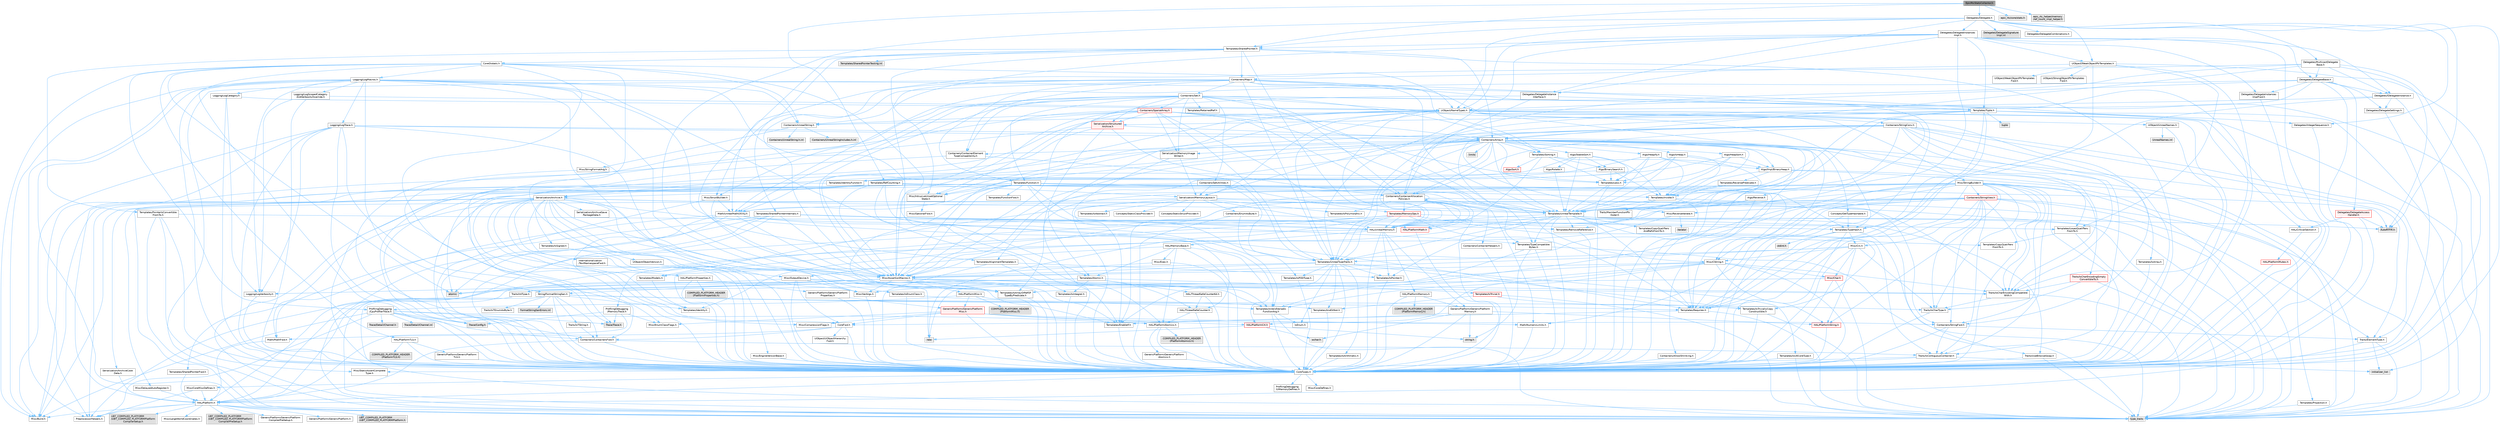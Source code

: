 digraph "EpicRtcStatsCollector.h"
{
 // INTERACTIVE_SVG=YES
 // LATEX_PDF_SIZE
  bgcolor="transparent";
  edge [fontname=Helvetica,fontsize=10,labelfontname=Helvetica,labelfontsize=10];
  node [fontname=Helvetica,fontsize=10,shape=box,height=0.2,width=0.4];
  Node1 [id="Node000001",label="EpicRtcStatsCollector.h",height=0.2,width=0.4,color="gray40", fillcolor="grey60", style="filled", fontcolor="black",tooltip=" "];
  Node1 -> Node2 [id="edge1_Node000001_Node000002",color="steelblue1",style="solid",tooltip=" "];
  Node2 [id="Node000002",label="Delegates/Delegate.h",height=0.2,width=0.4,color="grey40", fillcolor="white", style="filled",URL="$d4/d80/Delegate_8h.html",tooltip=" "];
  Node2 -> Node3 [id="edge2_Node000002_Node000003",color="steelblue1",style="solid",tooltip=" "];
  Node3 [id="Node000003",label="CoreTypes.h",height=0.2,width=0.4,color="grey40", fillcolor="white", style="filled",URL="$dc/dec/CoreTypes_8h.html",tooltip=" "];
  Node3 -> Node4 [id="edge3_Node000003_Node000004",color="steelblue1",style="solid",tooltip=" "];
  Node4 [id="Node000004",label="HAL/Platform.h",height=0.2,width=0.4,color="grey40", fillcolor="white", style="filled",URL="$d9/dd0/Platform_8h.html",tooltip=" "];
  Node4 -> Node5 [id="edge4_Node000004_Node000005",color="steelblue1",style="solid",tooltip=" "];
  Node5 [id="Node000005",label="Misc/Build.h",height=0.2,width=0.4,color="grey40", fillcolor="white", style="filled",URL="$d3/dbb/Build_8h.html",tooltip=" "];
  Node4 -> Node6 [id="edge5_Node000004_Node000006",color="steelblue1",style="solid",tooltip=" "];
  Node6 [id="Node000006",label="Misc/LargeWorldCoordinates.h",height=0.2,width=0.4,color="grey40", fillcolor="white", style="filled",URL="$d2/dcb/LargeWorldCoordinates_8h.html",tooltip=" "];
  Node4 -> Node7 [id="edge6_Node000004_Node000007",color="steelblue1",style="solid",tooltip=" "];
  Node7 [id="Node000007",label="type_traits",height=0.2,width=0.4,color="grey60", fillcolor="#E0E0E0", style="filled",tooltip=" "];
  Node4 -> Node8 [id="edge7_Node000004_Node000008",color="steelblue1",style="solid",tooltip=" "];
  Node8 [id="Node000008",label="PreprocessorHelpers.h",height=0.2,width=0.4,color="grey40", fillcolor="white", style="filled",URL="$db/ddb/PreprocessorHelpers_8h.html",tooltip=" "];
  Node4 -> Node9 [id="edge8_Node000004_Node000009",color="steelblue1",style="solid",tooltip=" "];
  Node9 [id="Node000009",label="UBT_COMPILED_PLATFORM\l/UBT_COMPILED_PLATFORMPlatform\lCompilerPreSetup.h",height=0.2,width=0.4,color="grey60", fillcolor="#E0E0E0", style="filled",tooltip=" "];
  Node4 -> Node10 [id="edge9_Node000004_Node000010",color="steelblue1",style="solid",tooltip=" "];
  Node10 [id="Node000010",label="GenericPlatform/GenericPlatform\lCompilerPreSetup.h",height=0.2,width=0.4,color="grey40", fillcolor="white", style="filled",URL="$d9/dc8/GenericPlatformCompilerPreSetup_8h.html",tooltip=" "];
  Node4 -> Node11 [id="edge10_Node000004_Node000011",color="steelblue1",style="solid",tooltip=" "];
  Node11 [id="Node000011",label="GenericPlatform/GenericPlatform.h",height=0.2,width=0.4,color="grey40", fillcolor="white", style="filled",URL="$d6/d84/GenericPlatform_8h.html",tooltip=" "];
  Node4 -> Node12 [id="edge11_Node000004_Node000012",color="steelblue1",style="solid",tooltip=" "];
  Node12 [id="Node000012",label="UBT_COMPILED_PLATFORM\l/UBT_COMPILED_PLATFORMPlatform.h",height=0.2,width=0.4,color="grey60", fillcolor="#E0E0E0", style="filled",tooltip=" "];
  Node4 -> Node13 [id="edge12_Node000004_Node000013",color="steelblue1",style="solid",tooltip=" "];
  Node13 [id="Node000013",label="UBT_COMPILED_PLATFORM\l/UBT_COMPILED_PLATFORMPlatform\lCompilerSetup.h",height=0.2,width=0.4,color="grey60", fillcolor="#E0E0E0", style="filled",tooltip=" "];
  Node3 -> Node14 [id="edge13_Node000003_Node000014",color="steelblue1",style="solid",tooltip=" "];
  Node14 [id="Node000014",label="ProfilingDebugging\l/UMemoryDefines.h",height=0.2,width=0.4,color="grey40", fillcolor="white", style="filled",URL="$d2/da2/UMemoryDefines_8h.html",tooltip=" "];
  Node3 -> Node15 [id="edge14_Node000003_Node000015",color="steelblue1",style="solid",tooltip=" "];
  Node15 [id="Node000015",label="Misc/CoreMiscDefines.h",height=0.2,width=0.4,color="grey40", fillcolor="white", style="filled",URL="$da/d38/CoreMiscDefines_8h.html",tooltip=" "];
  Node15 -> Node4 [id="edge15_Node000015_Node000004",color="steelblue1",style="solid",tooltip=" "];
  Node15 -> Node8 [id="edge16_Node000015_Node000008",color="steelblue1",style="solid",tooltip=" "];
  Node3 -> Node16 [id="edge17_Node000003_Node000016",color="steelblue1",style="solid",tooltip=" "];
  Node16 [id="Node000016",label="Misc/CoreDefines.h",height=0.2,width=0.4,color="grey40", fillcolor="white", style="filled",URL="$d3/dd2/CoreDefines_8h.html",tooltip=" "];
  Node2 -> Node17 [id="edge18_Node000002_Node000017",color="steelblue1",style="solid",tooltip=" "];
  Node17 [id="Node000017",label="Misc/AssertionMacros.h",height=0.2,width=0.4,color="grey40", fillcolor="white", style="filled",URL="$d0/dfa/AssertionMacros_8h.html",tooltip=" "];
  Node17 -> Node3 [id="edge19_Node000017_Node000003",color="steelblue1",style="solid",tooltip=" "];
  Node17 -> Node4 [id="edge20_Node000017_Node000004",color="steelblue1",style="solid",tooltip=" "];
  Node17 -> Node18 [id="edge21_Node000017_Node000018",color="steelblue1",style="solid",tooltip=" "];
  Node18 [id="Node000018",label="HAL/PlatformMisc.h",height=0.2,width=0.4,color="grey40", fillcolor="white", style="filled",URL="$d0/df5/PlatformMisc_8h.html",tooltip=" "];
  Node18 -> Node3 [id="edge22_Node000018_Node000003",color="steelblue1",style="solid",tooltip=" "];
  Node18 -> Node19 [id="edge23_Node000018_Node000019",color="steelblue1",style="solid",tooltip=" "];
  Node19 [id="Node000019",label="GenericPlatform/GenericPlatform\lMisc.h",height=0.2,width=0.4,color="red", fillcolor="#FFF0F0", style="filled",URL="$db/d9a/GenericPlatformMisc_8h.html",tooltip=" "];
  Node19 -> Node20 [id="edge24_Node000019_Node000020",color="steelblue1",style="solid",tooltip=" "];
  Node20 [id="Node000020",label="Containers/StringFwd.h",height=0.2,width=0.4,color="grey40", fillcolor="white", style="filled",URL="$df/d37/StringFwd_8h.html",tooltip=" "];
  Node20 -> Node3 [id="edge25_Node000020_Node000003",color="steelblue1",style="solid",tooltip=" "];
  Node20 -> Node21 [id="edge26_Node000020_Node000021",color="steelblue1",style="solid",tooltip=" "];
  Node21 [id="Node000021",label="Traits/ElementType.h",height=0.2,width=0.4,color="grey40", fillcolor="white", style="filled",URL="$d5/d4f/ElementType_8h.html",tooltip=" "];
  Node21 -> Node4 [id="edge27_Node000021_Node000004",color="steelblue1",style="solid",tooltip=" "];
  Node21 -> Node22 [id="edge28_Node000021_Node000022",color="steelblue1",style="solid",tooltip=" "];
  Node22 [id="Node000022",label="initializer_list",height=0.2,width=0.4,color="grey60", fillcolor="#E0E0E0", style="filled",tooltip=" "];
  Node21 -> Node7 [id="edge29_Node000021_Node000007",color="steelblue1",style="solid",tooltip=" "];
  Node20 -> Node23 [id="edge30_Node000020_Node000023",color="steelblue1",style="solid",tooltip=" "];
  Node23 [id="Node000023",label="Traits/IsContiguousContainer.h",height=0.2,width=0.4,color="grey40", fillcolor="white", style="filled",URL="$d5/d3c/IsContiguousContainer_8h.html",tooltip=" "];
  Node23 -> Node3 [id="edge31_Node000023_Node000003",color="steelblue1",style="solid",tooltip=" "];
  Node23 -> Node24 [id="edge32_Node000023_Node000024",color="steelblue1",style="solid",tooltip=" "];
  Node24 [id="Node000024",label="Misc/StaticAssertComplete\lType.h",height=0.2,width=0.4,color="grey40", fillcolor="white", style="filled",URL="$d5/d4e/StaticAssertCompleteType_8h.html",tooltip=" "];
  Node23 -> Node22 [id="edge33_Node000023_Node000022",color="steelblue1",style="solid",tooltip=" "];
  Node19 -> Node25 [id="edge34_Node000019_Node000025",color="steelblue1",style="solid",tooltip=" "];
  Node25 [id="Node000025",label="CoreFwd.h",height=0.2,width=0.4,color="grey40", fillcolor="white", style="filled",URL="$d1/d1e/CoreFwd_8h.html",tooltip=" "];
  Node25 -> Node3 [id="edge35_Node000025_Node000003",color="steelblue1",style="solid",tooltip=" "];
  Node25 -> Node26 [id="edge36_Node000025_Node000026",color="steelblue1",style="solid",tooltip=" "];
  Node26 [id="Node000026",label="Containers/ContainersFwd.h",height=0.2,width=0.4,color="grey40", fillcolor="white", style="filled",URL="$d4/d0a/ContainersFwd_8h.html",tooltip=" "];
  Node26 -> Node4 [id="edge37_Node000026_Node000004",color="steelblue1",style="solid",tooltip=" "];
  Node26 -> Node3 [id="edge38_Node000026_Node000003",color="steelblue1",style="solid",tooltip=" "];
  Node26 -> Node23 [id="edge39_Node000026_Node000023",color="steelblue1",style="solid",tooltip=" "];
  Node25 -> Node27 [id="edge40_Node000025_Node000027",color="steelblue1",style="solid",tooltip=" "];
  Node27 [id="Node000027",label="Math/MathFwd.h",height=0.2,width=0.4,color="grey40", fillcolor="white", style="filled",URL="$d2/d10/MathFwd_8h.html",tooltip=" "];
  Node27 -> Node4 [id="edge41_Node000027_Node000004",color="steelblue1",style="solid",tooltip=" "];
  Node25 -> Node28 [id="edge42_Node000025_Node000028",color="steelblue1",style="solid",tooltip=" "];
  Node28 [id="Node000028",label="UObject/UObjectHierarchy\lFwd.h",height=0.2,width=0.4,color="grey40", fillcolor="white", style="filled",URL="$d3/d13/UObjectHierarchyFwd_8h.html",tooltip=" "];
  Node19 -> Node3 [id="edge43_Node000019_Node000003",color="steelblue1",style="solid",tooltip=" "];
  Node19 -> Node30 [id="edge44_Node000019_Node000030",color="steelblue1",style="solid",tooltip=" "];
  Node30 [id="Node000030",label="HAL/PlatformCrt.h",height=0.2,width=0.4,color="red", fillcolor="#FFF0F0", style="filled",URL="$d8/d75/PlatformCrt_8h.html",tooltip=" "];
  Node30 -> Node31 [id="edge45_Node000030_Node000031",color="steelblue1",style="solid",tooltip=" "];
  Node31 [id="Node000031",label="new",height=0.2,width=0.4,color="grey60", fillcolor="#E0E0E0", style="filled",tooltip=" "];
  Node30 -> Node32 [id="edge46_Node000030_Node000032",color="steelblue1",style="solid",tooltip=" "];
  Node32 [id="Node000032",label="wchar.h",height=0.2,width=0.4,color="grey60", fillcolor="#E0E0E0", style="filled",tooltip=" "];
  Node30 -> Node39 [id="edge47_Node000030_Node000039",color="steelblue1",style="solid",tooltip=" "];
  Node39 [id="Node000039",label="string.h",height=0.2,width=0.4,color="grey60", fillcolor="#E0E0E0", style="filled",tooltip=" "];
  Node19 -> Node40 [id="edge48_Node000019_Node000040",color="steelblue1",style="solid",tooltip=" "];
  Node40 [id="Node000040",label="Math/NumericLimits.h",height=0.2,width=0.4,color="grey40", fillcolor="white", style="filled",URL="$df/d1b/NumericLimits_8h.html",tooltip=" "];
  Node40 -> Node3 [id="edge49_Node000040_Node000003",color="steelblue1",style="solid",tooltip=" "];
  Node19 -> Node41 [id="edge50_Node000019_Node000041",color="steelblue1",style="solid",tooltip=" "];
  Node41 [id="Node000041",label="Misc/CompressionFlags.h",height=0.2,width=0.4,color="grey40", fillcolor="white", style="filled",URL="$d9/d76/CompressionFlags_8h.html",tooltip=" "];
  Node19 -> Node42 [id="edge51_Node000019_Node000042",color="steelblue1",style="solid",tooltip=" "];
  Node42 [id="Node000042",label="Misc/EnumClassFlags.h",height=0.2,width=0.4,color="grey40", fillcolor="white", style="filled",URL="$d8/de7/EnumClassFlags_8h.html",tooltip=" "];
  Node18 -> Node45 [id="edge52_Node000018_Node000045",color="steelblue1",style="solid",tooltip=" "];
  Node45 [id="Node000045",label="COMPILED_PLATFORM_HEADER\l(PlatformMisc.h)",height=0.2,width=0.4,color="grey60", fillcolor="#E0E0E0", style="filled",tooltip=" "];
  Node18 -> Node46 [id="edge53_Node000018_Node000046",color="steelblue1",style="solid",tooltip=" "];
  Node46 [id="Node000046",label="ProfilingDebugging\l/CpuProfilerTrace.h",height=0.2,width=0.4,color="grey40", fillcolor="white", style="filled",URL="$da/dcb/CpuProfilerTrace_8h.html",tooltip=" "];
  Node46 -> Node3 [id="edge54_Node000046_Node000003",color="steelblue1",style="solid",tooltip=" "];
  Node46 -> Node26 [id="edge55_Node000046_Node000026",color="steelblue1",style="solid",tooltip=" "];
  Node46 -> Node47 [id="edge56_Node000046_Node000047",color="steelblue1",style="solid",tooltip=" "];
  Node47 [id="Node000047",label="HAL/PlatformAtomics.h",height=0.2,width=0.4,color="grey40", fillcolor="white", style="filled",URL="$d3/d36/PlatformAtomics_8h.html",tooltip=" "];
  Node47 -> Node3 [id="edge57_Node000047_Node000003",color="steelblue1",style="solid",tooltip=" "];
  Node47 -> Node48 [id="edge58_Node000047_Node000048",color="steelblue1",style="solid",tooltip=" "];
  Node48 [id="Node000048",label="GenericPlatform/GenericPlatform\lAtomics.h",height=0.2,width=0.4,color="grey40", fillcolor="white", style="filled",URL="$da/d72/GenericPlatformAtomics_8h.html",tooltip=" "];
  Node48 -> Node3 [id="edge59_Node000048_Node000003",color="steelblue1",style="solid",tooltip=" "];
  Node47 -> Node49 [id="edge60_Node000047_Node000049",color="steelblue1",style="solid",tooltip=" "];
  Node49 [id="Node000049",label="COMPILED_PLATFORM_HEADER\l(PlatformAtomics.h)",height=0.2,width=0.4,color="grey60", fillcolor="#E0E0E0", style="filled",tooltip=" "];
  Node46 -> Node8 [id="edge61_Node000046_Node000008",color="steelblue1",style="solid",tooltip=" "];
  Node46 -> Node5 [id="edge62_Node000046_Node000005",color="steelblue1",style="solid",tooltip=" "];
  Node46 -> Node50 [id="edge63_Node000046_Node000050",color="steelblue1",style="solid",tooltip=" "];
  Node50 [id="Node000050",label="Trace/Config.h",height=0.2,width=0.4,color="grey60", fillcolor="#E0E0E0", style="filled",tooltip=" "];
  Node46 -> Node51 [id="edge64_Node000046_Node000051",color="steelblue1",style="solid",tooltip=" "];
  Node51 [id="Node000051",label="Trace/Detail/Channel.h",height=0.2,width=0.4,color="grey60", fillcolor="#E0E0E0", style="filled",tooltip=" "];
  Node46 -> Node52 [id="edge65_Node000046_Node000052",color="steelblue1",style="solid",tooltip=" "];
  Node52 [id="Node000052",label="Trace/Detail/Channel.inl",height=0.2,width=0.4,color="grey60", fillcolor="#E0E0E0", style="filled",tooltip=" "];
  Node46 -> Node53 [id="edge66_Node000046_Node000053",color="steelblue1",style="solid",tooltip=" "];
  Node53 [id="Node000053",label="Trace/Trace.h",height=0.2,width=0.4,color="grey60", fillcolor="#E0E0E0", style="filled",tooltip=" "];
  Node17 -> Node8 [id="edge67_Node000017_Node000008",color="steelblue1",style="solid",tooltip=" "];
  Node17 -> Node54 [id="edge68_Node000017_Node000054",color="steelblue1",style="solid",tooltip=" "];
  Node54 [id="Node000054",label="Templates/EnableIf.h",height=0.2,width=0.4,color="grey40", fillcolor="white", style="filled",URL="$d7/d60/EnableIf_8h.html",tooltip=" "];
  Node54 -> Node3 [id="edge69_Node000054_Node000003",color="steelblue1",style="solid",tooltip=" "];
  Node17 -> Node55 [id="edge70_Node000017_Node000055",color="steelblue1",style="solid",tooltip=" "];
  Node55 [id="Node000055",label="Templates/IsArrayOrRefOf\lTypeByPredicate.h",height=0.2,width=0.4,color="grey40", fillcolor="white", style="filled",URL="$d6/da1/IsArrayOrRefOfTypeByPredicate_8h.html",tooltip=" "];
  Node55 -> Node3 [id="edge71_Node000055_Node000003",color="steelblue1",style="solid",tooltip=" "];
  Node17 -> Node56 [id="edge72_Node000017_Node000056",color="steelblue1",style="solid",tooltip=" "];
  Node56 [id="Node000056",label="Templates/IsValidVariadic\lFunctionArg.h",height=0.2,width=0.4,color="grey40", fillcolor="white", style="filled",URL="$d0/dc8/IsValidVariadicFunctionArg_8h.html",tooltip=" "];
  Node56 -> Node3 [id="edge73_Node000056_Node000003",color="steelblue1",style="solid",tooltip=" "];
  Node56 -> Node57 [id="edge74_Node000056_Node000057",color="steelblue1",style="solid",tooltip=" "];
  Node57 [id="Node000057",label="IsEnum.h",height=0.2,width=0.4,color="grey40", fillcolor="white", style="filled",URL="$d4/de5/IsEnum_8h.html",tooltip=" "];
  Node56 -> Node7 [id="edge75_Node000056_Node000007",color="steelblue1",style="solid",tooltip=" "];
  Node17 -> Node58 [id="edge76_Node000017_Node000058",color="steelblue1",style="solid",tooltip=" "];
  Node58 [id="Node000058",label="Traits/IsCharEncodingCompatible\lWith.h",height=0.2,width=0.4,color="grey40", fillcolor="white", style="filled",URL="$df/dd1/IsCharEncodingCompatibleWith_8h.html",tooltip=" "];
  Node58 -> Node7 [id="edge77_Node000058_Node000007",color="steelblue1",style="solid",tooltip=" "];
  Node58 -> Node59 [id="edge78_Node000058_Node000059",color="steelblue1",style="solid",tooltip=" "];
  Node59 [id="Node000059",label="Traits/IsCharType.h",height=0.2,width=0.4,color="grey40", fillcolor="white", style="filled",URL="$db/d51/IsCharType_8h.html",tooltip=" "];
  Node59 -> Node3 [id="edge79_Node000059_Node000003",color="steelblue1",style="solid",tooltip=" "];
  Node17 -> Node60 [id="edge80_Node000017_Node000060",color="steelblue1",style="solid",tooltip=" "];
  Node60 [id="Node000060",label="Misc/VarArgs.h",height=0.2,width=0.4,color="grey40", fillcolor="white", style="filled",URL="$d5/d6f/VarArgs_8h.html",tooltip=" "];
  Node60 -> Node3 [id="edge81_Node000060_Node000003",color="steelblue1",style="solid",tooltip=" "];
  Node17 -> Node61 [id="edge82_Node000017_Node000061",color="steelblue1",style="solid",tooltip=" "];
  Node61 [id="Node000061",label="String/FormatStringSan.h",height=0.2,width=0.4,color="grey40", fillcolor="white", style="filled",URL="$d3/d8b/FormatStringSan_8h.html",tooltip=" "];
  Node61 -> Node7 [id="edge83_Node000061_Node000007",color="steelblue1",style="solid",tooltip=" "];
  Node61 -> Node3 [id="edge84_Node000061_Node000003",color="steelblue1",style="solid",tooltip=" "];
  Node61 -> Node62 [id="edge85_Node000061_Node000062",color="steelblue1",style="solid",tooltip=" "];
  Node62 [id="Node000062",label="Templates/Requires.h",height=0.2,width=0.4,color="grey40", fillcolor="white", style="filled",URL="$dc/d96/Requires_8h.html",tooltip=" "];
  Node62 -> Node54 [id="edge86_Node000062_Node000054",color="steelblue1",style="solid",tooltip=" "];
  Node62 -> Node7 [id="edge87_Node000062_Node000007",color="steelblue1",style="solid",tooltip=" "];
  Node61 -> Node63 [id="edge88_Node000061_Node000063",color="steelblue1",style="solid",tooltip=" "];
  Node63 [id="Node000063",label="Templates/Identity.h",height=0.2,width=0.4,color="grey40", fillcolor="white", style="filled",URL="$d0/dd5/Identity_8h.html",tooltip=" "];
  Node61 -> Node56 [id="edge89_Node000061_Node000056",color="steelblue1",style="solid",tooltip=" "];
  Node61 -> Node59 [id="edge90_Node000061_Node000059",color="steelblue1",style="solid",tooltip=" "];
  Node61 -> Node64 [id="edge91_Node000061_Node000064",color="steelblue1",style="solid",tooltip=" "];
  Node64 [id="Node000064",label="Traits/IsTEnumAsByte.h",height=0.2,width=0.4,color="grey40", fillcolor="white", style="filled",URL="$d1/de6/IsTEnumAsByte_8h.html",tooltip=" "];
  Node61 -> Node65 [id="edge92_Node000061_Node000065",color="steelblue1",style="solid",tooltip=" "];
  Node65 [id="Node000065",label="Traits/IsTString.h",height=0.2,width=0.4,color="grey40", fillcolor="white", style="filled",URL="$d0/df8/IsTString_8h.html",tooltip=" "];
  Node65 -> Node26 [id="edge93_Node000065_Node000026",color="steelblue1",style="solid",tooltip=" "];
  Node61 -> Node26 [id="edge94_Node000061_Node000026",color="steelblue1",style="solid",tooltip=" "];
  Node61 -> Node66 [id="edge95_Node000061_Node000066",color="steelblue1",style="solid",tooltip=" "];
  Node66 [id="Node000066",label="FormatStringSanErrors.inl",height=0.2,width=0.4,color="grey60", fillcolor="#E0E0E0", style="filled",tooltip=" "];
  Node17 -> Node67 [id="edge96_Node000017_Node000067",color="steelblue1",style="solid",tooltip=" "];
  Node67 [id="Node000067",label="atomic",height=0.2,width=0.4,color="grey60", fillcolor="#E0E0E0", style="filled",tooltip=" "];
  Node2 -> Node68 [id="edge97_Node000002_Node000068",color="steelblue1",style="solid",tooltip=" "];
  Node68 [id="Node000068",label="UObject/NameTypes.h",height=0.2,width=0.4,color="grey40", fillcolor="white", style="filled",URL="$d6/d35/NameTypes_8h.html",tooltip=" "];
  Node68 -> Node3 [id="edge98_Node000068_Node000003",color="steelblue1",style="solid",tooltip=" "];
  Node68 -> Node17 [id="edge99_Node000068_Node000017",color="steelblue1",style="solid",tooltip=" "];
  Node68 -> Node69 [id="edge100_Node000068_Node000069",color="steelblue1",style="solid",tooltip=" "];
  Node69 [id="Node000069",label="HAL/UnrealMemory.h",height=0.2,width=0.4,color="grey40", fillcolor="white", style="filled",URL="$d9/d96/UnrealMemory_8h.html",tooltip=" "];
  Node69 -> Node3 [id="edge101_Node000069_Node000003",color="steelblue1",style="solid",tooltip=" "];
  Node69 -> Node70 [id="edge102_Node000069_Node000070",color="steelblue1",style="solid",tooltip=" "];
  Node70 [id="Node000070",label="GenericPlatform/GenericPlatform\lMemory.h",height=0.2,width=0.4,color="grey40", fillcolor="white", style="filled",URL="$dd/d22/GenericPlatformMemory_8h.html",tooltip=" "];
  Node70 -> Node25 [id="edge103_Node000070_Node000025",color="steelblue1",style="solid",tooltip=" "];
  Node70 -> Node3 [id="edge104_Node000070_Node000003",color="steelblue1",style="solid",tooltip=" "];
  Node70 -> Node71 [id="edge105_Node000070_Node000071",color="steelblue1",style="solid",tooltip=" "];
  Node71 [id="Node000071",label="HAL/PlatformString.h",height=0.2,width=0.4,color="red", fillcolor="#FFF0F0", style="filled",URL="$db/db5/PlatformString_8h.html",tooltip=" "];
  Node71 -> Node3 [id="edge106_Node000071_Node000003",color="steelblue1",style="solid",tooltip=" "];
  Node70 -> Node39 [id="edge107_Node000070_Node000039",color="steelblue1",style="solid",tooltip=" "];
  Node70 -> Node32 [id="edge108_Node000070_Node000032",color="steelblue1",style="solid",tooltip=" "];
  Node69 -> Node73 [id="edge109_Node000069_Node000073",color="steelblue1",style="solid",tooltip=" "];
  Node73 [id="Node000073",label="HAL/MemoryBase.h",height=0.2,width=0.4,color="grey40", fillcolor="white", style="filled",URL="$d6/d9f/MemoryBase_8h.html",tooltip=" "];
  Node73 -> Node3 [id="edge110_Node000073_Node000003",color="steelblue1",style="solid",tooltip=" "];
  Node73 -> Node47 [id="edge111_Node000073_Node000047",color="steelblue1",style="solid",tooltip=" "];
  Node73 -> Node30 [id="edge112_Node000073_Node000030",color="steelblue1",style="solid",tooltip=" "];
  Node73 -> Node74 [id="edge113_Node000073_Node000074",color="steelblue1",style="solid",tooltip=" "];
  Node74 [id="Node000074",label="Misc/Exec.h",height=0.2,width=0.4,color="grey40", fillcolor="white", style="filled",URL="$de/ddb/Exec_8h.html",tooltip=" "];
  Node74 -> Node3 [id="edge114_Node000074_Node000003",color="steelblue1",style="solid",tooltip=" "];
  Node74 -> Node17 [id="edge115_Node000074_Node000017",color="steelblue1",style="solid",tooltip=" "];
  Node73 -> Node75 [id="edge116_Node000073_Node000075",color="steelblue1",style="solid",tooltip=" "];
  Node75 [id="Node000075",label="Misc/OutputDevice.h",height=0.2,width=0.4,color="grey40", fillcolor="white", style="filled",URL="$d7/d32/OutputDevice_8h.html",tooltip=" "];
  Node75 -> Node25 [id="edge117_Node000075_Node000025",color="steelblue1",style="solid",tooltip=" "];
  Node75 -> Node3 [id="edge118_Node000075_Node000003",color="steelblue1",style="solid",tooltip=" "];
  Node75 -> Node76 [id="edge119_Node000075_Node000076",color="steelblue1",style="solid",tooltip=" "];
  Node76 [id="Node000076",label="Logging/LogVerbosity.h",height=0.2,width=0.4,color="grey40", fillcolor="white", style="filled",URL="$d2/d8f/LogVerbosity_8h.html",tooltip=" "];
  Node76 -> Node3 [id="edge120_Node000076_Node000003",color="steelblue1",style="solid",tooltip=" "];
  Node75 -> Node60 [id="edge121_Node000075_Node000060",color="steelblue1",style="solid",tooltip=" "];
  Node75 -> Node55 [id="edge122_Node000075_Node000055",color="steelblue1",style="solid",tooltip=" "];
  Node75 -> Node56 [id="edge123_Node000075_Node000056",color="steelblue1",style="solid",tooltip=" "];
  Node75 -> Node58 [id="edge124_Node000075_Node000058",color="steelblue1",style="solid",tooltip=" "];
  Node73 -> Node77 [id="edge125_Node000073_Node000077",color="steelblue1",style="solid",tooltip=" "];
  Node77 [id="Node000077",label="Templates/Atomic.h",height=0.2,width=0.4,color="grey40", fillcolor="white", style="filled",URL="$d3/d91/Atomic_8h.html",tooltip=" "];
  Node77 -> Node78 [id="edge126_Node000077_Node000078",color="steelblue1",style="solid",tooltip=" "];
  Node78 [id="Node000078",label="HAL/ThreadSafeCounter.h",height=0.2,width=0.4,color="grey40", fillcolor="white", style="filled",URL="$dc/dc9/ThreadSafeCounter_8h.html",tooltip=" "];
  Node78 -> Node3 [id="edge127_Node000078_Node000003",color="steelblue1",style="solid",tooltip=" "];
  Node78 -> Node47 [id="edge128_Node000078_Node000047",color="steelblue1",style="solid",tooltip=" "];
  Node77 -> Node79 [id="edge129_Node000077_Node000079",color="steelblue1",style="solid",tooltip=" "];
  Node79 [id="Node000079",label="HAL/ThreadSafeCounter64.h",height=0.2,width=0.4,color="grey40", fillcolor="white", style="filled",URL="$d0/d12/ThreadSafeCounter64_8h.html",tooltip=" "];
  Node79 -> Node3 [id="edge130_Node000079_Node000003",color="steelblue1",style="solid",tooltip=" "];
  Node79 -> Node78 [id="edge131_Node000079_Node000078",color="steelblue1",style="solid",tooltip=" "];
  Node77 -> Node80 [id="edge132_Node000077_Node000080",color="steelblue1",style="solid",tooltip=" "];
  Node80 [id="Node000080",label="Templates/IsIntegral.h",height=0.2,width=0.4,color="grey40", fillcolor="white", style="filled",URL="$da/d64/IsIntegral_8h.html",tooltip=" "];
  Node80 -> Node3 [id="edge133_Node000080_Node000003",color="steelblue1",style="solid",tooltip=" "];
  Node77 -> Node81 [id="edge134_Node000077_Node000081",color="steelblue1",style="solid",tooltip=" "];
  Node81 [id="Node000081",label="Templates/IsTrivial.h",height=0.2,width=0.4,color="red", fillcolor="#FFF0F0", style="filled",URL="$da/d4c/IsTrivial_8h.html",tooltip=" "];
  Node81 -> Node82 [id="edge135_Node000081_Node000082",color="steelblue1",style="solid",tooltip=" "];
  Node82 [id="Node000082",label="Templates/AndOrNot.h",height=0.2,width=0.4,color="grey40", fillcolor="white", style="filled",URL="$db/d0a/AndOrNot_8h.html",tooltip=" "];
  Node82 -> Node3 [id="edge136_Node000082_Node000003",color="steelblue1",style="solid",tooltip=" "];
  Node81 -> Node83 [id="edge137_Node000081_Node000083",color="steelblue1",style="solid",tooltip=" "];
  Node83 [id="Node000083",label="Templates/IsTriviallyCopy\lConstructible.h",height=0.2,width=0.4,color="grey40", fillcolor="white", style="filled",URL="$d3/d78/IsTriviallyCopyConstructible_8h.html",tooltip=" "];
  Node83 -> Node3 [id="edge138_Node000083_Node000003",color="steelblue1",style="solid",tooltip=" "];
  Node83 -> Node7 [id="edge139_Node000083_Node000007",color="steelblue1",style="solid",tooltip=" "];
  Node81 -> Node7 [id="edge140_Node000081_Node000007",color="steelblue1",style="solid",tooltip=" "];
  Node77 -> Node85 [id="edge141_Node000077_Node000085",color="steelblue1",style="solid",tooltip=" "];
  Node85 [id="Node000085",label="Traits/IntType.h",height=0.2,width=0.4,color="grey40", fillcolor="white", style="filled",URL="$d7/deb/IntType_8h.html",tooltip=" "];
  Node85 -> Node4 [id="edge142_Node000085_Node000004",color="steelblue1",style="solid",tooltip=" "];
  Node77 -> Node67 [id="edge143_Node000077_Node000067",color="steelblue1",style="solid",tooltip=" "];
  Node69 -> Node86 [id="edge144_Node000069_Node000086",color="steelblue1",style="solid",tooltip=" "];
  Node86 [id="Node000086",label="HAL/PlatformMemory.h",height=0.2,width=0.4,color="grey40", fillcolor="white", style="filled",URL="$de/d68/PlatformMemory_8h.html",tooltip=" "];
  Node86 -> Node3 [id="edge145_Node000086_Node000003",color="steelblue1",style="solid",tooltip=" "];
  Node86 -> Node70 [id="edge146_Node000086_Node000070",color="steelblue1",style="solid",tooltip=" "];
  Node86 -> Node87 [id="edge147_Node000086_Node000087",color="steelblue1",style="solid",tooltip=" "];
  Node87 [id="Node000087",label="COMPILED_PLATFORM_HEADER\l(PlatformMemory.h)",height=0.2,width=0.4,color="grey60", fillcolor="#E0E0E0", style="filled",tooltip=" "];
  Node69 -> Node88 [id="edge148_Node000069_Node000088",color="steelblue1",style="solid",tooltip=" "];
  Node88 [id="Node000088",label="ProfilingDebugging\l/MemoryTrace.h",height=0.2,width=0.4,color="grey40", fillcolor="white", style="filled",URL="$da/dd7/MemoryTrace_8h.html",tooltip=" "];
  Node88 -> Node4 [id="edge149_Node000088_Node000004",color="steelblue1",style="solid",tooltip=" "];
  Node88 -> Node42 [id="edge150_Node000088_Node000042",color="steelblue1",style="solid",tooltip=" "];
  Node88 -> Node50 [id="edge151_Node000088_Node000050",color="steelblue1",style="solid",tooltip=" "];
  Node88 -> Node53 [id="edge152_Node000088_Node000053",color="steelblue1",style="solid",tooltip=" "];
  Node69 -> Node89 [id="edge153_Node000069_Node000089",color="steelblue1",style="solid",tooltip=" "];
  Node89 [id="Node000089",label="Templates/IsPointer.h",height=0.2,width=0.4,color="grey40", fillcolor="white", style="filled",URL="$d7/d05/IsPointer_8h.html",tooltip=" "];
  Node89 -> Node3 [id="edge154_Node000089_Node000003",color="steelblue1",style="solid",tooltip=" "];
  Node68 -> Node90 [id="edge155_Node000068_Node000090",color="steelblue1",style="solid",tooltip=" "];
  Node90 [id="Node000090",label="Templates/UnrealTypeTraits.h",height=0.2,width=0.4,color="grey40", fillcolor="white", style="filled",URL="$d2/d2d/UnrealTypeTraits_8h.html",tooltip=" "];
  Node90 -> Node3 [id="edge156_Node000090_Node000003",color="steelblue1",style="solid",tooltip=" "];
  Node90 -> Node89 [id="edge157_Node000090_Node000089",color="steelblue1",style="solid",tooltip=" "];
  Node90 -> Node17 [id="edge158_Node000090_Node000017",color="steelblue1",style="solid",tooltip=" "];
  Node90 -> Node82 [id="edge159_Node000090_Node000082",color="steelblue1",style="solid",tooltip=" "];
  Node90 -> Node54 [id="edge160_Node000090_Node000054",color="steelblue1",style="solid",tooltip=" "];
  Node90 -> Node91 [id="edge161_Node000090_Node000091",color="steelblue1",style="solid",tooltip=" "];
  Node91 [id="Node000091",label="Templates/IsArithmetic.h",height=0.2,width=0.4,color="grey40", fillcolor="white", style="filled",URL="$d2/d5d/IsArithmetic_8h.html",tooltip=" "];
  Node91 -> Node3 [id="edge162_Node000091_Node000003",color="steelblue1",style="solid",tooltip=" "];
  Node90 -> Node57 [id="edge163_Node000090_Node000057",color="steelblue1",style="solid",tooltip=" "];
  Node90 -> Node92 [id="edge164_Node000090_Node000092",color="steelblue1",style="solid",tooltip=" "];
  Node92 [id="Node000092",label="Templates/Models.h",height=0.2,width=0.4,color="grey40", fillcolor="white", style="filled",URL="$d3/d0c/Models_8h.html",tooltip=" "];
  Node92 -> Node63 [id="edge165_Node000092_Node000063",color="steelblue1",style="solid",tooltip=" "];
  Node90 -> Node93 [id="edge166_Node000090_Node000093",color="steelblue1",style="solid",tooltip=" "];
  Node93 [id="Node000093",label="Templates/IsPODType.h",height=0.2,width=0.4,color="grey40", fillcolor="white", style="filled",URL="$d7/db1/IsPODType_8h.html",tooltip=" "];
  Node93 -> Node3 [id="edge167_Node000093_Node000003",color="steelblue1",style="solid",tooltip=" "];
  Node90 -> Node94 [id="edge168_Node000090_Node000094",color="steelblue1",style="solid",tooltip=" "];
  Node94 [id="Node000094",label="Templates/IsUECoreType.h",height=0.2,width=0.4,color="grey40", fillcolor="white", style="filled",URL="$d1/db8/IsUECoreType_8h.html",tooltip=" "];
  Node94 -> Node3 [id="edge169_Node000094_Node000003",color="steelblue1",style="solid",tooltip=" "];
  Node94 -> Node7 [id="edge170_Node000094_Node000007",color="steelblue1",style="solid",tooltip=" "];
  Node90 -> Node83 [id="edge171_Node000090_Node000083",color="steelblue1",style="solid",tooltip=" "];
  Node68 -> Node95 [id="edge172_Node000068_Node000095",color="steelblue1",style="solid",tooltip=" "];
  Node95 [id="Node000095",label="Templates/UnrealTemplate.h",height=0.2,width=0.4,color="grey40", fillcolor="white", style="filled",URL="$d4/d24/UnrealTemplate_8h.html",tooltip=" "];
  Node95 -> Node3 [id="edge173_Node000095_Node000003",color="steelblue1",style="solid",tooltip=" "];
  Node95 -> Node89 [id="edge174_Node000095_Node000089",color="steelblue1",style="solid",tooltip=" "];
  Node95 -> Node69 [id="edge175_Node000095_Node000069",color="steelblue1",style="solid",tooltip=" "];
  Node95 -> Node96 [id="edge176_Node000095_Node000096",color="steelblue1",style="solid",tooltip=" "];
  Node96 [id="Node000096",label="Templates/CopyQualifiers\lAndRefsFromTo.h",height=0.2,width=0.4,color="grey40", fillcolor="white", style="filled",URL="$d3/db3/CopyQualifiersAndRefsFromTo_8h.html",tooltip=" "];
  Node96 -> Node97 [id="edge177_Node000096_Node000097",color="steelblue1",style="solid",tooltip=" "];
  Node97 [id="Node000097",label="Templates/CopyQualifiers\lFromTo.h",height=0.2,width=0.4,color="grey40", fillcolor="white", style="filled",URL="$d5/db4/CopyQualifiersFromTo_8h.html",tooltip=" "];
  Node95 -> Node90 [id="edge178_Node000095_Node000090",color="steelblue1",style="solid",tooltip=" "];
  Node95 -> Node98 [id="edge179_Node000095_Node000098",color="steelblue1",style="solid",tooltip=" "];
  Node98 [id="Node000098",label="Templates/RemoveReference.h",height=0.2,width=0.4,color="grey40", fillcolor="white", style="filled",URL="$da/dbe/RemoveReference_8h.html",tooltip=" "];
  Node98 -> Node3 [id="edge180_Node000098_Node000003",color="steelblue1",style="solid",tooltip=" "];
  Node95 -> Node62 [id="edge181_Node000095_Node000062",color="steelblue1",style="solid",tooltip=" "];
  Node95 -> Node99 [id="edge182_Node000095_Node000099",color="steelblue1",style="solid",tooltip=" "];
  Node99 [id="Node000099",label="Templates/TypeCompatible\lBytes.h",height=0.2,width=0.4,color="grey40", fillcolor="white", style="filled",URL="$df/d0a/TypeCompatibleBytes_8h.html",tooltip=" "];
  Node99 -> Node3 [id="edge183_Node000099_Node000003",color="steelblue1",style="solid",tooltip=" "];
  Node99 -> Node39 [id="edge184_Node000099_Node000039",color="steelblue1",style="solid",tooltip=" "];
  Node99 -> Node31 [id="edge185_Node000099_Node000031",color="steelblue1",style="solid",tooltip=" "];
  Node99 -> Node7 [id="edge186_Node000099_Node000007",color="steelblue1",style="solid",tooltip=" "];
  Node95 -> Node63 [id="edge187_Node000095_Node000063",color="steelblue1",style="solid",tooltip=" "];
  Node95 -> Node23 [id="edge188_Node000095_Node000023",color="steelblue1",style="solid",tooltip=" "];
  Node95 -> Node100 [id="edge189_Node000095_Node000100",color="steelblue1",style="solid",tooltip=" "];
  Node100 [id="Node000100",label="Traits/UseBitwiseSwap.h",height=0.2,width=0.4,color="grey40", fillcolor="white", style="filled",URL="$db/df3/UseBitwiseSwap_8h.html",tooltip=" "];
  Node100 -> Node3 [id="edge190_Node000100_Node000003",color="steelblue1",style="solid",tooltip=" "];
  Node100 -> Node7 [id="edge191_Node000100_Node000007",color="steelblue1",style="solid",tooltip=" "];
  Node95 -> Node7 [id="edge192_Node000095_Node000007",color="steelblue1",style="solid",tooltip=" "];
  Node68 -> Node101 [id="edge193_Node000068_Node000101",color="steelblue1",style="solid",tooltip=" "];
  Node101 [id="Node000101",label="Containers/UnrealString.h",height=0.2,width=0.4,color="grey40", fillcolor="white", style="filled",URL="$d5/dba/UnrealString_8h.html",tooltip=" "];
  Node101 -> Node102 [id="edge194_Node000101_Node000102",color="steelblue1",style="solid",tooltip=" "];
  Node102 [id="Node000102",label="Containers/UnrealStringIncludes.h.inl",height=0.2,width=0.4,color="grey60", fillcolor="#E0E0E0", style="filled",tooltip=" "];
  Node101 -> Node103 [id="edge195_Node000101_Node000103",color="steelblue1",style="solid",tooltip=" "];
  Node103 [id="Node000103",label="Containers/UnrealString.h.inl",height=0.2,width=0.4,color="grey60", fillcolor="#E0E0E0", style="filled",tooltip=" "];
  Node101 -> Node104 [id="edge196_Node000101_Node000104",color="steelblue1",style="solid",tooltip=" "];
  Node104 [id="Node000104",label="Misc/StringFormatArg.h",height=0.2,width=0.4,color="grey40", fillcolor="white", style="filled",URL="$d2/d16/StringFormatArg_8h.html",tooltip=" "];
  Node104 -> Node26 [id="edge197_Node000104_Node000026",color="steelblue1",style="solid",tooltip=" "];
  Node68 -> Node105 [id="edge198_Node000068_Node000105",color="steelblue1",style="solid",tooltip=" "];
  Node105 [id="Node000105",label="HAL/CriticalSection.h",height=0.2,width=0.4,color="grey40", fillcolor="white", style="filled",URL="$d6/d90/CriticalSection_8h.html",tooltip=" "];
  Node105 -> Node106 [id="edge199_Node000105_Node000106",color="steelblue1",style="solid",tooltip=" "];
  Node106 [id="Node000106",label="HAL/PlatformMutex.h",height=0.2,width=0.4,color="red", fillcolor="#FFF0F0", style="filled",URL="$d9/d0b/PlatformMutex_8h.html",tooltip=" "];
  Node106 -> Node3 [id="edge200_Node000106_Node000003",color="steelblue1",style="solid",tooltip=" "];
  Node68 -> Node108 [id="edge201_Node000068_Node000108",color="steelblue1",style="solid",tooltip=" "];
  Node108 [id="Node000108",label="Containers/StringConv.h",height=0.2,width=0.4,color="grey40", fillcolor="white", style="filled",URL="$d3/ddf/StringConv_8h.html",tooltip=" "];
  Node108 -> Node3 [id="edge202_Node000108_Node000003",color="steelblue1",style="solid",tooltip=" "];
  Node108 -> Node17 [id="edge203_Node000108_Node000017",color="steelblue1",style="solid",tooltip=" "];
  Node108 -> Node109 [id="edge204_Node000108_Node000109",color="steelblue1",style="solid",tooltip=" "];
  Node109 [id="Node000109",label="Containers/ContainerAllocation\lPolicies.h",height=0.2,width=0.4,color="grey40", fillcolor="white", style="filled",URL="$d7/dff/ContainerAllocationPolicies_8h.html",tooltip=" "];
  Node109 -> Node3 [id="edge205_Node000109_Node000003",color="steelblue1",style="solid",tooltip=" "];
  Node109 -> Node110 [id="edge206_Node000109_Node000110",color="steelblue1",style="solid",tooltip=" "];
  Node110 [id="Node000110",label="Containers/ContainerHelpers.h",height=0.2,width=0.4,color="grey40", fillcolor="white", style="filled",URL="$d7/d33/ContainerHelpers_8h.html",tooltip=" "];
  Node110 -> Node3 [id="edge207_Node000110_Node000003",color="steelblue1",style="solid",tooltip=" "];
  Node109 -> Node109 [id="edge208_Node000109_Node000109",color="steelblue1",style="solid",tooltip=" "];
  Node109 -> Node111 [id="edge209_Node000109_Node000111",color="steelblue1",style="solid",tooltip=" "];
  Node111 [id="Node000111",label="HAL/PlatformMath.h",height=0.2,width=0.4,color="red", fillcolor="#FFF0F0", style="filled",URL="$dc/d53/PlatformMath_8h.html",tooltip=" "];
  Node111 -> Node3 [id="edge210_Node000111_Node000003",color="steelblue1",style="solid",tooltip=" "];
  Node109 -> Node69 [id="edge211_Node000109_Node000069",color="steelblue1",style="solid",tooltip=" "];
  Node109 -> Node40 [id="edge212_Node000109_Node000040",color="steelblue1",style="solid",tooltip=" "];
  Node109 -> Node17 [id="edge213_Node000109_Node000017",color="steelblue1",style="solid",tooltip=" "];
  Node109 -> Node119 [id="edge214_Node000109_Node000119",color="steelblue1",style="solid",tooltip=" "];
  Node119 [id="Node000119",label="Templates/IsPolymorphic.h",height=0.2,width=0.4,color="grey40", fillcolor="white", style="filled",URL="$dc/d20/IsPolymorphic_8h.html",tooltip=" "];
  Node109 -> Node120 [id="edge215_Node000109_Node000120",color="steelblue1",style="solid",tooltip=" "];
  Node120 [id="Node000120",label="Templates/MemoryOps.h",height=0.2,width=0.4,color="red", fillcolor="#FFF0F0", style="filled",URL="$db/dea/MemoryOps_8h.html",tooltip=" "];
  Node120 -> Node3 [id="edge216_Node000120_Node000003",color="steelblue1",style="solid",tooltip=" "];
  Node120 -> Node69 [id="edge217_Node000120_Node000069",color="steelblue1",style="solid",tooltip=" "];
  Node120 -> Node83 [id="edge218_Node000120_Node000083",color="steelblue1",style="solid",tooltip=" "];
  Node120 -> Node62 [id="edge219_Node000120_Node000062",color="steelblue1",style="solid",tooltip=" "];
  Node120 -> Node90 [id="edge220_Node000120_Node000090",color="steelblue1",style="solid",tooltip=" "];
  Node120 -> Node100 [id="edge221_Node000120_Node000100",color="steelblue1",style="solid",tooltip=" "];
  Node120 -> Node31 [id="edge222_Node000120_Node000031",color="steelblue1",style="solid",tooltip=" "];
  Node120 -> Node7 [id="edge223_Node000120_Node000007",color="steelblue1",style="solid",tooltip=" "];
  Node109 -> Node99 [id="edge224_Node000109_Node000099",color="steelblue1",style="solid",tooltip=" "];
  Node109 -> Node7 [id="edge225_Node000109_Node000007",color="steelblue1",style="solid",tooltip=" "];
  Node108 -> Node121 [id="edge226_Node000108_Node000121",color="steelblue1",style="solid",tooltip=" "];
  Node121 [id="Node000121",label="Containers/Array.h",height=0.2,width=0.4,color="grey40", fillcolor="white", style="filled",URL="$df/dd0/Array_8h.html",tooltip=" "];
  Node121 -> Node3 [id="edge227_Node000121_Node000003",color="steelblue1",style="solid",tooltip=" "];
  Node121 -> Node17 [id="edge228_Node000121_Node000017",color="steelblue1",style="solid",tooltip=" "];
  Node121 -> Node122 [id="edge229_Node000121_Node000122",color="steelblue1",style="solid",tooltip=" "];
  Node122 [id="Node000122",label="Misc/IntrusiveUnsetOptional\lState.h",height=0.2,width=0.4,color="grey40", fillcolor="white", style="filled",URL="$d2/d0a/IntrusiveUnsetOptionalState_8h.html",tooltip=" "];
  Node122 -> Node123 [id="edge230_Node000122_Node000123",color="steelblue1",style="solid",tooltip=" "];
  Node123 [id="Node000123",label="Misc/OptionalFwd.h",height=0.2,width=0.4,color="grey40", fillcolor="white", style="filled",URL="$dc/d50/OptionalFwd_8h.html",tooltip=" "];
  Node121 -> Node124 [id="edge231_Node000121_Node000124",color="steelblue1",style="solid",tooltip=" "];
  Node124 [id="Node000124",label="Misc/ReverseIterate.h",height=0.2,width=0.4,color="grey40", fillcolor="white", style="filled",URL="$db/de3/ReverseIterate_8h.html",tooltip=" "];
  Node124 -> Node4 [id="edge232_Node000124_Node000004",color="steelblue1",style="solid",tooltip=" "];
  Node124 -> Node125 [id="edge233_Node000124_Node000125",color="steelblue1",style="solid",tooltip=" "];
  Node125 [id="Node000125",label="iterator",height=0.2,width=0.4,color="grey60", fillcolor="#E0E0E0", style="filled",tooltip=" "];
  Node121 -> Node69 [id="edge234_Node000121_Node000069",color="steelblue1",style="solid",tooltip=" "];
  Node121 -> Node90 [id="edge235_Node000121_Node000090",color="steelblue1",style="solid",tooltip=" "];
  Node121 -> Node95 [id="edge236_Node000121_Node000095",color="steelblue1",style="solid",tooltip=" "];
  Node121 -> Node126 [id="edge237_Node000121_Node000126",color="steelblue1",style="solid",tooltip=" "];
  Node126 [id="Node000126",label="Containers/AllowShrinking.h",height=0.2,width=0.4,color="grey40", fillcolor="white", style="filled",URL="$d7/d1a/AllowShrinking_8h.html",tooltip=" "];
  Node126 -> Node3 [id="edge238_Node000126_Node000003",color="steelblue1",style="solid",tooltip=" "];
  Node121 -> Node109 [id="edge239_Node000121_Node000109",color="steelblue1",style="solid",tooltip=" "];
  Node121 -> Node127 [id="edge240_Node000121_Node000127",color="steelblue1",style="solid",tooltip=" "];
  Node127 [id="Node000127",label="Containers/ContainerElement\lTypeCompatibility.h",height=0.2,width=0.4,color="grey40", fillcolor="white", style="filled",URL="$df/ddf/ContainerElementTypeCompatibility_8h.html",tooltip=" "];
  Node127 -> Node3 [id="edge241_Node000127_Node000003",color="steelblue1",style="solid",tooltip=" "];
  Node127 -> Node90 [id="edge242_Node000127_Node000090",color="steelblue1",style="solid",tooltip=" "];
  Node121 -> Node128 [id="edge243_Node000121_Node000128",color="steelblue1",style="solid",tooltip=" "];
  Node128 [id="Node000128",label="Serialization/Archive.h",height=0.2,width=0.4,color="grey40", fillcolor="white", style="filled",URL="$d7/d3b/Archive_8h.html",tooltip=" "];
  Node128 -> Node25 [id="edge244_Node000128_Node000025",color="steelblue1",style="solid",tooltip=" "];
  Node128 -> Node3 [id="edge245_Node000128_Node000003",color="steelblue1",style="solid",tooltip=" "];
  Node128 -> Node129 [id="edge246_Node000128_Node000129",color="steelblue1",style="solid",tooltip=" "];
  Node129 [id="Node000129",label="HAL/PlatformProperties.h",height=0.2,width=0.4,color="grey40", fillcolor="white", style="filled",URL="$d9/db0/PlatformProperties_8h.html",tooltip=" "];
  Node129 -> Node3 [id="edge247_Node000129_Node000003",color="steelblue1",style="solid",tooltip=" "];
  Node129 -> Node130 [id="edge248_Node000129_Node000130",color="steelblue1",style="solid",tooltip=" "];
  Node130 [id="Node000130",label="GenericPlatform/GenericPlatform\lProperties.h",height=0.2,width=0.4,color="grey40", fillcolor="white", style="filled",URL="$d2/dcd/GenericPlatformProperties_8h.html",tooltip=" "];
  Node130 -> Node3 [id="edge249_Node000130_Node000003",color="steelblue1",style="solid",tooltip=" "];
  Node130 -> Node19 [id="edge250_Node000130_Node000019",color="steelblue1",style="solid",tooltip=" "];
  Node129 -> Node131 [id="edge251_Node000129_Node000131",color="steelblue1",style="solid",tooltip=" "];
  Node131 [id="Node000131",label="COMPILED_PLATFORM_HEADER\l(PlatformProperties.h)",height=0.2,width=0.4,color="grey60", fillcolor="#E0E0E0", style="filled",tooltip=" "];
  Node128 -> Node132 [id="edge252_Node000128_Node000132",color="steelblue1",style="solid",tooltip=" "];
  Node132 [id="Node000132",label="Internationalization\l/TextNamespaceFwd.h",height=0.2,width=0.4,color="grey40", fillcolor="white", style="filled",URL="$d8/d97/TextNamespaceFwd_8h.html",tooltip=" "];
  Node132 -> Node3 [id="edge253_Node000132_Node000003",color="steelblue1",style="solid",tooltip=" "];
  Node128 -> Node27 [id="edge254_Node000128_Node000027",color="steelblue1",style="solid",tooltip=" "];
  Node128 -> Node17 [id="edge255_Node000128_Node000017",color="steelblue1",style="solid",tooltip=" "];
  Node128 -> Node5 [id="edge256_Node000128_Node000005",color="steelblue1",style="solid",tooltip=" "];
  Node128 -> Node41 [id="edge257_Node000128_Node000041",color="steelblue1",style="solid",tooltip=" "];
  Node128 -> Node133 [id="edge258_Node000128_Node000133",color="steelblue1",style="solid",tooltip=" "];
  Node133 [id="Node000133",label="Misc/EngineVersionBase.h",height=0.2,width=0.4,color="grey40", fillcolor="white", style="filled",URL="$d5/d2b/EngineVersionBase_8h.html",tooltip=" "];
  Node133 -> Node3 [id="edge259_Node000133_Node000003",color="steelblue1",style="solid",tooltip=" "];
  Node128 -> Node60 [id="edge260_Node000128_Node000060",color="steelblue1",style="solid",tooltip=" "];
  Node128 -> Node134 [id="edge261_Node000128_Node000134",color="steelblue1",style="solid",tooltip=" "];
  Node134 [id="Node000134",label="Serialization/ArchiveCook\lData.h",height=0.2,width=0.4,color="grey40", fillcolor="white", style="filled",URL="$dc/db6/ArchiveCookData_8h.html",tooltip=" "];
  Node134 -> Node4 [id="edge262_Node000134_Node000004",color="steelblue1",style="solid",tooltip=" "];
  Node128 -> Node135 [id="edge263_Node000128_Node000135",color="steelblue1",style="solid",tooltip=" "];
  Node135 [id="Node000135",label="Serialization/ArchiveSave\lPackageData.h",height=0.2,width=0.4,color="grey40", fillcolor="white", style="filled",URL="$d1/d37/ArchiveSavePackageData_8h.html",tooltip=" "];
  Node128 -> Node54 [id="edge264_Node000128_Node000054",color="steelblue1",style="solid",tooltip=" "];
  Node128 -> Node55 [id="edge265_Node000128_Node000055",color="steelblue1",style="solid",tooltip=" "];
  Node128 -> Node136 [id="edge266_Node000128_Node000136",color="steelblue1",style="solid",tooltip=" "];
  Node136 [id="Node000136",label="Templates/IsEnumClass.h",height=0.2,width=0.4,color="grey40", fillcolor="white", style="filled",URL="$d7/d15/IsEnumClass_8h.html",tooltip=" "];
  Node136 -> Node3 [id="edge267_Node000136_Node000003",color="steelblue1",style="solid",tooltip=" "];
  Node136 -> Node82 [id="edge268_Node000136_Node000082",color="steelblue1",style="solid",tooltip=" "];
  Node128 -> Node116 [id="edge269_Node000128_Node000116",color="steelblue1",style="solid",tooltip=" "];
  Node116 [id="Node000116",label="Templates/IsSigned.h",height=0.2,width=0.4,color="grey40", fillcolor="white", style="filled",URL="$d8/dd8/IsSigned_8h.html",tooltip=" "];
  Node116 -> Node3 [id="edge270_Node000116_Node000003",color="steelblue1",style="solid",tooltip=" "];
  Node128 -> Node56 [id="edge271_Node000128_Node000056",color="steelblue1",style="solid",tooltip=" "];
  Node128 -> Node95 [id="edge272_Node000128_Node000095",color="steelblue1",style="solid",tooltip=" "];
  Node128 -> Node58 [id="edge273_Node000128_Node000058",color="steelblue1",style="solid",tooltip=" "];
  Node128 -> Node137 [id="edge274_Node000128_Node000137",color="steelblue1",style="solid",tooltip=" "];
  Node137 [id="Node000137",label="UObject/ObjectVersion.h",height=0.2,width=0.4,color="grey40", fillcolor="white", style="filled",URL="$da/d63/ObjectVersion_8h.html",tooltip=" "];
  Node137 -> Node3 [id="edge275_Node000137_Node000003",color="steelblue1",style="solid",tooltip=" "];
  Node121 -> Node138 [id="edge276_Node000121_Node000138",color="steelblue1",style="solid",tooltip=" "];
  Node138 [id="Node000138",label="Serialization/MemoryImage\lWriter.h",height=0.2,width=0.4,color="grey40", fillcolor="white", style="filled",URL="$d0/d08/MemoryImageWriter_8h.html",tooltip=" "];
  Node138 -> Node3 [id="edge277_Node000138_Node000003",color="steelblue1",style="solid",tooltip=" "];
  Node138 -> Node139 [id="edge278_Node000138_Node000139",color="steelblue1",style="solid",tooltip=" "];
  Node139 [id="Node000139",label="Serialization/MemoryLayout.h",height=0.2,width=0.4,color="grey40", fillcolor="white", style="filled",URL="$d7/d66/MemoryLayout_8h.html",tooltip=" "];
  Node139 -> Node140 [id="edge279_Node000139_Node000140",color="steelblue1",style="solid",tooltip=" "];
  Node140 [id="Node000140",label="Concepts/StaticClassProvider.h",height=0.2,width=0.4,color="grey40", fillcolor="white", style="filled",URL="$dd/d83/StaticClassProvider_8h.html",tooltip=" "];
  Node139 -> Node141 [id="edge280_Node000139_Node000141",color="steelblue1",style="solid",tooltip=" "];
  Node141 [id="Node000141",label="Concepts/StaticStructProvider.h",height=0.2,width=0.4,color="grey40", fillcolor="white", style="filled",URL="$d5/d77/StaticStructProvider_8h.html",tooltip=" "];
  Node139 -> Node142 [id="edge281_Node000139_Node000142",color="steelblue1",style="solid",tooltip=" "];
  Node142 [id="Node000142",label="Containers/EnumAsByte.h",height=0.2,width=0.4,color="grey40", fillcolor="white", style="filled",URL="$d6/d9a/EnumAsByte_8h.html",tooltip=" "];
  Node142 -> Node3 [id="edge282_Node000142_Node000003",color="steelblue1",style="solid",tooltip=" "];
  Node142 -> Node93 [id="edge283_Node000142_Node000093",color="steelblue1",style="solid",tooltip=" "];
  Node142 -> Node143 [id="edge284_Node000142_Node000143",color="steelblue1",style="solid",tooltip=" "];
  Node143 [id="Node000143",label="Templates/TypeHash.h",height=0.2,width=0.4,color="grey40", fillcolor="white", style="filled",URL="$d1/d62/TypeHash_8h.html",tooltip=" "];
  Node143 -> Node3 [id="edge285_Node000143_Node000003",color="steelblue1",style="solid",tooltip=" "];
  Node143 -> Node62 [id="edge286_Node000143_Node000062",color="steelblue1",style="solid",tooltip=" "];
  Node143 -> Node144 [id="edge287_Node000143_Node000144",color="steelblue1",style="solid",tooltip=" "];
  Node144 [id="Node000144",label="Misc/Crc.h",height=0.2,width=0.4,color="grey40", fillcolor="white", style="filled",URL="$d4/dd2/Crc_8h.html",tooltip=" "];
  Node144 -> Node3 [id="edge288_Node000144_Node000003",color="steelblue1",style="solid",tooltip=" "];
  Node144 -> Node71 [id="edge289_Node000144_Node000071",color="steelblue1",style="solid",tooltip=" "];
  Node144 -> Node17 [id="edge290_Node000144_Node000017",color="steelblue1",style="solid",tooltip=" "];
  Node144 -> Node145 [id="edge291_Node000144_Node000145",color="steelblue1",style="solid",tooltip=" "];
  Node145 [id="Node000145",label="Misc/CString.h",height=0.2,width=0.4,color="grey40", fillcolor="white", style="filled",URL="$d2/d49/CString_8h.html",tooltip=" "];
  Node145 -> Node3 [id="edge292_Node000145_Node000003",color="steelblue1",style="solid",tooltip=" "];
  Node145 -> Node30 [id="edge293_Node000145_Node000030",color="steelblue1",style="solid",tooltip=" "];
  Node145 -> Node71 [id="edge294_Node000145_Node000071",color="steelblue1",style="solid",tooltip=" "];
  Node145 -> Node17 [id="edge295_Node000145_Node000017",color="steelblue1",style="solid",tooltip=" "];
  Node145 -> Node146 [id="edge296_Node000145_Node000146",color="steelblue1",style="solid",tooltip=" "];
  Node146 [id="Node000146",label="Misc/Char.h",height=0.2,width=0.4,color="red", fillcolor="#FFF0F0", style="filled",URL="$d0/d58/Char_8h.html",tooltip=" "];
  Node146 -> Node3 [id="edge297_Node000146_Node000003",color="steelblue1",style="solid",tooltip=" "];
  Node146 -> Node85 [id="edge298_Node000146_Node000085",color="steelblue1",style="solid",tooltip=" "];
  Node146 -> Node7 [id="edge299_Node000146_Node000007",color="steelblue1",style="solid",tooltip=" "];
  Node145 -> Node60 [id="edge300_Node000145_Node000060",color="steelblue1",style="solid",tooltip=" "];
  Node145 -> Node55 [id="edge301_Node000145_Node000055",color="steelblue1",style="solid",tooltip=" "];
  Node145 -> Node56 [id="edge302_Node000145_Node000056",color="steelblue1",style="solid",tooltip=" "];
  Node145 -> Node58 [id="edge303_Node000145_Node000058",color="steelblue1",style="solid",tooltip=" "];
  Node144 -> Node146 [id="edge304_Node000144_Node000146",color="steelblue1",style="solid",tooltip=" "];
  Node144 -> Node90 [id="edge305_Node000144_Node000090",color="steelblue1",style="solid",tooltip=" "];
  Node144 -> Node59 [id="edge306_Node000144_Node000059",color="steelblue1",style="solid",tooltip=" "];
  Node143 -> Node149 [id="edge307_Node000143_Node000149",color="steelblue1",style="solid",tooltip=" "];
  Node149 [id="Node000149",label="stdint.h",height=0.2,width=0.4,color="grey60", fillcolor="#E0E0E0", style="filled",tooltip=" "];
  Node143 -> Node7 [id="edge308_Node000143_Node000007",color="steelblue1",style="solid",tooltip=" "];
  Node139 -> Node20 [id="edge309_Node000139_Node000020",color="steelblue1",style="solid",tooltip=" "];
  Node139 -> Node69 [id="edge310_Node000139_Node000069",color="steelblue1",style="solid",tooltip=" "];
  Node139 -> Node150 [id="edge311_Node000139_Node000150",color="steelblue1",style="solid",tooltip=" "];
  Node150 [id="Node000150",label="Misc/DelayedAutoRegister.h",height=0.2,width=0.4,color="grey40", fillcolor="white", style="filled",URL="$d1/dda/DelayedAutoRegister_8h.html",tooltip=" "];
  Node150 -> Node4 [id="edge312_Node000150_Node000004",color="steelblue1",style="solid",tooltip=" "];
  Node139 -> Node54 [id="edge313_Node000139_Node000054",color="steelblue1",style="solid",tooltip=" "];
  Node139 -> Node151 [id="edge314_Node000139_Node000151",color="steelblue1",style="solid",tooltip=" "];
  Node151 [id="Node000151",label="Templates/IsAbstract.h",height=0.2,width=0.4,color="grey40", fillcolor="white", style="filled",URL="$d8/db7/IsAbstract_8h.html",tooltip=" "];
  Node139 -> Node119 [id="edge315_Node000139_Node000119",color="steelblue1",style="solid",tooltip=" "];
  Node139 -> Node92 [id="edge316_Node000139_Node000092",color="steelblue1",style="solid",tooltip=" "];
  Node139 -> Node95 [id="edge317_Node000139_Node000095",color="steelblue1",style="solid",tooltip=" "];
  Node121 -> Node152 [id="edge318_Node000121_Node000152",color="steelblue1",style="solid",tooltip=" "];
  Node152 [id="Node000152",label="Algo/Heapify.h",height=0.2,width=0.4,color="grey40", fillcolor="white", style="filled",URL="$d0/d2a/Heapify_8h.html",tooltip=" "];
  Node152 -> Node153 [id="edge319_Node000152_Node000153",color="steelblue1",style="solid",tooltip=" "];
  Node153 [id="Node000153",label="Algo/Impl/BinaryHeap.h",height=0.2,width=0.4,color="grey40", fillcolor="white", style="filled",URL="$d7/da3/Algo_2Impl_2BinaryHeap_8h.html",tooltip=" "];
  Node153 -> Node154 [id="edge320_Node000153_Node000154",color="steelblue1",style="solid",tooltip=" "];
  Node154 [id="Node000154",label="Templates/Invoke.h",height=0.2,width=0.4,color="grey40", fillcolor="white", style="filled",URL="$d7/deb/Invoke_8h.html",tooltip=" "];
  Node154 -> Node3 [id="edge321_Node000154_Node000003",color="steelblue1",style="solid",tooltip=" "];
  Node154 -> Node155 [id="edge322_Node000154_Node000155",color="steelblue1",style="solid",tooltip=" "];
  Node155 [id="Node000155",label="Traits/MemberFunctionPtr\lOuter.h",height=0.2,width=0.4,color="grey40", fillcolor="white", style="filled",URL="$db/da7/MemberFunctionPtrOuter_8h.html",tooltip=" "];
  Node154 -> Node95 [id="edge323_Node000154_Node000095",color="steelblue1",style="solid",tooltip=" "];
  Node154 -> Node7 [id="edge324_Node000154_Node000007",color="steelblue1",style="solid",tooltip=" "];
  Node153 -> Node156 [id="edge325_Node000153_Node000156",color="steelblue1",style="solid",tooltip=" "];
  Node156 [id="Node000156",label="Templates/Projection.h",height=0.2,width=0.4,color="grey40", fillcolor="white", style="filled",URL="$d7/df0/Projection_8h.html",tooltip=" "];
  Node156 -> Node7 [id="edge326_Node000156_Node000007",color="steelblue1",style="solid",tooltip=" "];
  Node153 -> Node157 [id="edge327_Node000153_Node000157",color="steelblue1",style="solid",tooltip=" "];
  Node157 [id="Node000157",label="Templates/ReversePredicate.h",height=0.2,width=0.4,color="grey40", fillcolor="white", style="filled",URL="$d8/d28/ReversePredicate_8h.html",tooltip=" "];
  Node157 -> Node154 [id="edge328_Node000157_Node000154",color="steelblue1",style="solid",tooltip=" "];
  Node157 -> Node95 [id="edge329_Node000157_Node000095",color="steelblue1",style="solid",tooltip=" "];
  Node153 -> Node7 [id="edge330_Node000153_Node000007",color="steelblue1",style="solid",tooltip=" "];
  Node152 -> Node158 [id="edge331_Node000152_Node000158",color="steelblue1",style="solid",tooltip=" "];
  Node158 [id="Node000158",label="Templates/IdentityFunctor.h",height=0.2,width=0.4,color="grey40", fillcolor="white", style="filled",URL="$d7/d2e/IdentityFunctor_8h.html",tooltip=" "];
  Node158 -> Node4 [id="edge332_Node000158_Node000004",color="steelblue1",style="solid",tooltip=" "];
  Node152 -> Node154 [id="edge333_Node000152_Node000154",color="steelblue1",style="solid",tooltip=" "];
  Node152 -> Node159 [id="edge334_Node000152_Node000159",color="steelblue1",style="solid",tooltip=" "];
  Node159 [id="Node000159",label="Templates/Less.h",height=0.2,width=0.4,color="grey40", fillcolor="white", style="filled",URL="$de/dc8/Less_8h.html",tooltip=" "];
  Node159 -> Node3 [id="edge335_Node000159_Node000003",color="steelblue1",style="solid",tooltip=" "];
  Node159 -> Node95 [id="edge336_Node000159_Node000095",color="steelblue1",style="solid",tooltip=" "];
  Node152 -> Node95 [id="edge337_Node000152_Node000095",color="steelblue1",style="solid",tooltip=" "];
  Node121 -> Node160 [id="edge338_Node000121_Node000160",color="steelblue1",style="solid",tooltip=" "];
  Node160 [id="Node000160",label="Algo/HeapSort.h",height=0.2,width=0.4,color="grey40", fillcolor="white", style="filled",URL="$d3/d92/HeapSort_8h.html",tooltip=" "];
  Node160 -> Node153 [id="edge339_Node000160_Node000153",color="steelblue1",style="solid",tooltip=" "];
  Node160 -> Node158 [id="edge340_Node000160_Node000158",color="steelblue1",style="solid",tooltip=" "];
  Node160 -> Node159 [id="edge341_Node000160_Node000159",color="steelblue1",style="solid",tooltip=" "];
  Node160 -> Node95 [id="edge342_Node000160_Node000095",color="steelblue1",style="solid",tooltip=" "];
  Node121 -> Node161 [id="edge343_Node000121_Node000161",color="steelblue1",style="solid",tooltip=" "];
  Node161 [id="Node000161",label="Algo/IsHeap.h",height=0.2,width=0.4,color="grey40", fillcolor="white", style="filled",URL="$de/d32/IsHeap_8h.html",tooltip=" "];
  Node161 -> Node153 [id="edge344_Node000161_Node000153",color="steelblue1",style="solid",tooltip=" "];
  Node161 -> Node158 [id="edge345_Node000161_Node000158",color="steelblue1",style="solid",tooltip=" "];
  Node161 -> Node154 [id="edge346_Node000161_Node000154",color="steelblue1",style="solid",tooltip=" "];
  Node161 -> Node159 [id="edge347_Node000161_Node000159",color="steelblue1",style="solid",tooltip=" "];
  Node161 -> Node95 [id="edge348_Node000161_Node000095",color="steelblue1",style="solid",tooltip=" "];
  Node121 -> Node153 [id="edge349_Node000121_Node000153",color="steelblue1",style="solid",tooltip=" "];
  Node121 -> Node162 [id="edge350_Node000121_Node000162",color="steelblue1",style="solid",tooltip=" "];
  Node162 [id="Node000162",label="Algo/StableSort.h",height=0.2,width=0.4,color="grey40", fillcolor="white", style="filled",URL="$d7/d3c/StableSort_8h.html",tooltip=" "];
  Node162 -> Node163 [id="edge351_Node000162_Node000163",color="steelblue1",style="solid",tooltip=" "];
  Node163 [id="Node000163",label="Algo/BinarySearch.h",height=0.2,width=0.4,color="grey40", fillcolor="white", style="filled",URL="$db/db4/BinarySearch_8h.html",tooltip=" "];
  Node163 -> Node158 [id="edge352_Node000163_Node000158",color="steelblue1",style="solid",tooltip=" "];
  Node163 -> Node154 [id="edge353_Node000163_Node000154",color="steelblue1",style="solid",tooltip=" "];
  Node163 -> Node159 [id="edge354_Node000163_Node000159",color="steelblue1",style="solid",tooltip=" "];
  Node162 -> Node164 [id="edge355_Node000162_Node000164",color="steelblue1",style="solid",tooltip=" "];
  Node164 [id="Node000164",label="Algo/Rotate.h",height=0.2,width=0.4,color="grey40", fillcolor="white", style="filled",URL="$dd/da7/Rotate_8h.html",tooltip=" "];
  Node164 -> Node95 [id="edge356_Node000164_Node000095",color="steelblue1",style="solid",tooltip=" "];
  Node162 -> Node158 [id="edge357_Node000162_Node000158",color="steelblue1",style="solid",tooltip=" "];
  Node162 -> Node154 [id="edge358_Node000162_Node000154",color="steelblue1",style="solid",tooltip=" "];
  Node162 -> Node159 [id="edge359_Node000162_Node000159",color="steelblue1",style="solid",tooltip=" "];
  Node162 -> Node95 [id="edge360_Node000162_Node000095",color="steelblue1",style="solid",tooltip=" "];
  Node121 -> Node165 [id="edge361_Node000121_Node000165",color="steelblue1",style="solid",tooltip=" "];
  Node165 [id="Node000165",label="Concepts/GetTypeHashable.h",height=0.2,width=0.4,color="grey40", fillcolor="white", style="filled",URL="$d3/da2/GetTypeHashable_8h.html",tooltip=" "];
  Node165 -> Node3 [id="edge362_Node000165_Node000003",color="steelblue1",style="solid",tooltip=" "];
  Node165 -> Node143 [id="edge363_Node000165_Node000143",color="steelblue1",style="solid",tooltip=" "];
  Node121 -> Node158 [id="edge364_Node000121_Node000158",color="steelblue1",style="solid",tooltip=" "];
  Node121 -> Node154 [id="edge365_Node000121_Node000154",color="steelblue1",style="solid",tooltip=" "];
  Node121 -> Node159 [id="edge366_Node000121_Node000159",color="steelblue1",style="solid",tooltip=" "];
  Node121 -> Node166 [id="edge367_Node000121_Node000166",color="steelblue1",style="solid",tooltip=" "];
  Node166 [id="Node000166",label="Templates/LosesQualifiers\lFromTo.h",height=0.2,width=0.4,color="grey40", fillcolor="white", style="filled",URL="$d2/db3/LosesQualifiersFromTo_8h.html",tooltip=" "];
  Node166 -> Node97 [id="edge368_Node000166_Node000097",color="steelblue1",style="solid",tooltip=" "];
  Node166 -> Node7 [id="edge369_Node000166_Node000007",color="steelblue1",style="solid",tooltip=" "];
  Node121 -> Node62 [id="edge370_Node000121_Node000062",color="steelblue1",style="solid",tooltip=" "];
  Node121 -> Node167 [id="edge371_Node000121_Node000167",color="steelblue1",style="solid",tooltip=" "];
  Node167 [id="Node000167",label="Templates/Sorting.h",height=0.2,width=0.4,color="grey40", fillcolor="white", style="filled",URL="$d3/d9e/Sorting_8h.html",tooltip=" "];
  Node167 -> Node3 [id="edge372_Node000167_Node000003",color="steelblue1",style="solid",tooltip=" "];
  Node167 -> Node163 [id="edge373_Node000167_Node000163",color="steelblue1",style="solid",tooltip=" "];
  Node167 -> Node168 [id="edge374_Node000167_Node000168",color="steelblue1",style="solid",tooltip=" "];
  Node168 [id="Node000168",label="Algo/Sort.h",height=0.2,width=0.4,color="red", fillcolor="#FFF0F0", style="filled",URL="$d1/d87/Sort_8h.html",tooltip=" "];
  Node167 -> Node111 [id="edge375_Node000167_Node000111",color="steelblue1",style="solid",tooltip=" "];
  Node167 -> Node159 [id="edge376_Node000167_Node000159",color="steelblue1",style="solid",tooltip=" "];
  Node121 -> Node171 [id="edge377_Node000121_Node000171",color="steelblue1",style="solid",tooltip=" "];
  Node171 [id="Node000171",label="Templates/AlignmentTemplates.h",height=0.2,width=0.4,color="grey40", fillcolor="white", style="filled",URL="$dd/d32/AlignmentTemplates_8h.html",tooltip=" "];
  Node171 -> Node3 [id="edge378_Node000171_Node000003",color="steelblue1",style="solid",tooltip=" "];
  Node171 -> Node80 [id="edge379_Node000171_Node000080",color="steelblue1",style="solid",tooltip=" "];
  Node171 -> Node89 [id="edge380_Node000171_Node000089",color="steelblue1",style="solid",tooltip=" "];
  Node121 -> Node21 [id="edge381_Node000121_Node000021",color="steelblue1",style="solid",tooltip=" "];
  Node121 -> Node117 [id="edge382_Node000121_Node000117",color="steelblue1",style="solid",tooltip=" "];
  Node117 [id="Node000117",label="limits",height=0.2,width=0.4,color="grey60", fillcolor="#E0E0E0", style="filled",tooltip=" "];
  Node121 -> Node7 [id="edge383_Node000121_Node000007",color="steelblue1",style="solid",tooltip=" "];
  Node108 -> Node145 [id="edge384_Node000108_Node000145",color="steelblue1",style="solid",tooltip=" "];
  Node108 -> Node172 [id="edge385_Node000108_Node000172",color="steelblue1",style="solid",tooltip=" "];
  Node172 [id="Node000172",label="Templates/IsArray.h",height=0.2,width=0.4,color="grey40", fillcolor="white", style="filled",URL="$d8/d8d/IsArray_8h.html",tooltip=" "];
  Node172 -> Node3 [id="edge386_Node000172_Node000003",color="steelblue1",style="solid",tooltip=" "];
  Node108 -> Node95 [id="edge387_Node000108_Node000095",color="steelblue1",style="solid",tooltip=" "];
  Node108 -> Node90 [id="edge388_Node000108_Node000090",color="steelblue1",style="solid",tooltip=" "];
  Node108 -> Node21 [id="edge389_Node000108_Node000021",color="steelblue1",style="solid",tooltip=" "];
  Node108 -> Node58 [id="edge390_Node000108_Node000058",color="steelblue1",style="solid",tooltip=" "];
  Node108 -> Node23 [id="edge391_Node000108_Node000023",color="steelblue1",style="solid",tooltip=" "];
  Node108 -> Node7 [id="edge392_Node000108_Node000007",color="steelblue1",style="solid",tooltip=" "];
  Node68 -> Node20 [id="edge393_Node000068_Node000020",color="steelblue1",style="solid",tooltip=" "];
  Node68 -> Node173 [id="edge394_Node000068_Node000173",color="steelblue1",style="solid",tooltip=" "];
  Node173 [id="Node000173",label="UObject/UnrealNames.h",height=0.2,width=0.4,color="grey40", fillcolor="white", style="filled",URL="$d8/db1/UnrealNames_8h.html",tooltip=" "];
  Node173 -> Node3 [id="edge395_Node000173_Node000003",color="steelblue1",style="solid",tooltip=" "];
  Node173 -> Node174 [id="edge396_Node000173_Node000174",color="steelblue1",style="solid",tooltip=" "];
  Node174 [id="Node000174",label="UnrealNames.inl",height=0.2,width=0.4,color="grey60", fillcolor="#E0E0E0", style="filled",tooltip=" "];
  Node68 -> Node77 [id="edge397_Node000068_Node000077",color="steelblue1",style="solid",tooltip=" "];
  Node68 -> Node139 [id="edge398_Node000068_Node000139",color="steelblue1",style="solid",tooltip=" "];
  Node68 -> Node122 [id="edge399_Node000068_Node000122",color="steelblue1",style="solid",tooltip=" "];
  Node68 -> Node175 [id="edge400_Node000068_Node000175",color="steelblue1",style="solid",tooltip=" "];
  Node175 [id="Node000175",label="Misc/StringBuilder.h",height=0.2,width=0.4,color="grey40", fillcolor="white", style="filled",URL="$d4/d52/StringBuilder_8h.html",tooltip=" "];
  Node175 -> Node20 [id="edge401_Node000175_Node000020",color="steelblue1",style="solid",tooltip=" "];
  Node175 -> Node176 [id="edge402_Node000175_Node000176",color="steelblue1",style="solid",tooltip=" "];
  Node176 [id="Node000176",label="Containers/StringView.h",height=0.2,width=0.4,color="red", fillcolor="#FFF0F0", style="filled",URL="$dd/dea/StringView_8h.html",tooltip=" "];
  Node176 -> Node3 [id="edge403_Node000176_Node000003",color="steelblue1",style="solid",tooltip=" "];
  Node176 -> Node20 [id="edge404_Node000176_Node000020",color="steelblue1",style="solid",tooltip=" "];
  Node176 -> Node69 [id="edge405_Node000176_Node000069",color="steelblue1",style="solid",tooltip=" "];
  Node176 -> Node40 [id="edge406_Node000176_Node000040",color="steelblue1",style="solid",tooltip=" "];
  Node176 -> Node170 [id="edge407_Node000176_Node000170",color="steelblue1",style="solid",tooltip=" "];
  Node170 [id="Node000170",label="Math/UnrealMathUtility.h",height=0.2,width=0.4,color="grey40", fillcolor="white", style="filled",URL="$db/db8/UnrealMathUtility_8h.html",tooltip=" "];
  Node170 -> Node3 [id="edge408_Node000170_Node000003",color="steelblue1",style="solid",tooltip=" "];
  Node170 -> Node17 [id="edge409_Node000170_Node000017",color="steelblue1",style="solid",tooltip=" "];
  Node170 -> Node111 [id="edge410_Node000170_Node000111",color="steelblue1",style="solid",tooltip=" "];
  Node170 -> Node27 [id="edge411_Node000170_Node000027",color="steelblue1",style="solid",tooltip=" "];
  Node170 -> Node63 [id="edge412_Node000170_Node000063",color="steelblue1",style="solid",tooltip=" "];
  Node170 -> Node62 [id="edge413_Node000170_Node000062",color="steelblue1",style="solid",tooltip=" "];
  Node176 -> Node144 [id="edge414_Node000176_Node000144",color="steelblue1",style="solid",tooltip=" "];
  Node176 -> Node145 [id="edge415_Node000176_Node000145",color="steelblue1",style="solid",tooltip=" "];
  Node176 -> Node124 [id="edge416_Node000176_Node000124",color="steelblue1",style="solid",tooltip=" "];
  Node176 -> Node62 [id="edge417_Node000176_Node000062",color="steelblue1",style="solid",tooltip=" "];
  Node176 -> Node95 [id="edge418_Node000176_Node000095",color="steelblue1",style="solid",tooltip=" "];
  Node176 -> Node21 [id="edge419_Node000176_Node000021",color="steelblue1",style="solid",tooltip=" "];
  Node176 -> Node58 [id="edge420_Node000176_Node000058",color="steelblue1",style="solid",tooltip=" "];
  Node176 -> Node59 [id="edge421_Node000176_Node000059",color="steelblue1",style="solid",tooltip=" "];
  Node176 -> Node23 [id="edge422_Node000176_Node000023",color="steelblue1",style="solid",tooltip=" "];
  Node176 -> Node7 [id="edge423_Node000176_Node000007",color="steelblue1",style="solid",tooltip=" "];
  Node175 -> Node3 [id="edge424_Node000175_Node000003",color="steelblue1",style="solid",tooltip=" "];
  Node175 -> Node71 [id="edge425_Node000175_Node000071",color="steelblue1",style="solid",tooltip=" "];
  Node175 -> Node69 [id="edge426_Node000175_Node000069",color="steelblue1",style="solid",tooltip=" "];
  Node175 -> Node17 [id="edge427_Node000175_Node000017",color="steelblue1",style="solid",tooltip=" "];
  Node175 -> Node145 [id="edge428_Node000175_Node000145",color="steelblue1",style="solid",tooltip=" "];
  Node175 -> Node54 [id="edge429_Node000175_Node000054",color="steelblue1",style="solid",tooltip=" "];
  Node175 -> Node55 [id="edge430_Node000175_Node000055",color="steelblue1",style="solid",tooltip=" "];
  Node175 -> Node56 [id="edge431_Node000175_Node000056",color="steelblue1",style="solid",tooltip=" "];
  Node175 -> Node62 [id="edge432_Node000175_Node000062",color="steelblue1",style="solid",tooltip=" "];
  Node175 -> Node95 [id="edge433_Node000175_Node000095",color="steelblue1",style="solid",tooltip=" "];
  Node175 -> Node90 [id="edge434_Node000175_Node000090",color="steelblue1",style="solid",tooltip=" "];
  Node175 -> Node58 [id="edge435_Node000175_Node000058",color="steelblue1",style="solid",tooltip=" "];
  Node175 -> Node179 [id="edge436_Node000175_Node000179",color="steelblue1",style="solid",tooltip=" "];
  Node179 [id="Node000179",label="Traits/IsCharEncodingSimply\lConvertibleTo.h",height=0.2,width=0.4,color="red", fillcolor="#FFF0F0", style="filled",URL="$d4/dee/IsCharEncodingSimplyConvertibleTo_8h.html",tooltip=" "];
  Node179 -> Node7 [id="edge437_Node000179_Node000007",color="steelblue1",style="solid",tooltip=" "];
  Node179 -> Node58 [id="edge438_Node000179_Node000058",color="steelblue1",style="solid",tooltip=" "];
  Node179 -> Node59 [id="edge439_Node000179_Node000059",color="steelblue1",style="solid",tooltip=" "];
  Node175 -> Node59 [id="edge440_Node000175_Node000059",color="steelblue1",style="solid",tooltip=" "];
  Node175 -> Node23 [id="edge441_Node000175_Node000023",color="steelblue1",style="solid",tooltip=" "];
  Node175 -> Node7 [id="edge442_Node000175_Node000007",color="steelblue1",style="solid",tooltip=" "];
  Node68 -> Node53 [id="edge443_Node000068_Node000053",color="steelblue1",style="solid",tooltip=" "];
  Node2 -> Node181 [id="edge444_Node000002_Node000181",color="steelblue1",style="solid",tooltip=" "];
  Node181 [id="Node000181",label="Templates/SharedPointer.h",height=0.2,width=0.4,color="grey40", fillcolor="white", style="filled",URL="$d2/d17/SharedPointer_8h.html",tooltip=" "];
  Node181 -> Node3 [id="edge445_Node000181_Node000003",color="steelblue1",style="solid",tooltip=" "];
  Node181 -> Node122 [id="edge446_Node000181_Node000122",color="steelblue1",style="solid",tooltip=" "];
  Node181 -> Node182 [id="edge447_Node000181_Node000182",color="steelblue1",style="solid",tooltip=" "];
  Node182 [id="Node000182",label="Templates/PointerIsConvertible\lFromTo.h",height=0.2,width=0.4,color="grey40", fillcolor="white", style="filled",URL="$d6/d65/PointerIsConvertibleFromTo_8h.html",tooltip=" "];
  Node182 -> Node3 [id="edge448_Node000182_Node000003",color="steelblue1",style="solid",tooltip=" "];
  Node182 -> Node24 [id="edge449_Node000182_Node000024",color="steelblue1",style="solid",tooltip=" "];
  Node182 -> Node166 [id="edge450_Node000182_Node000166",color="steelblue1",style="solid",tooltip=" "];
  Node182 -> Node7 [id="edge451_Node000182_Node000007",color="steelblue1",style="solid",tooltip=" "];
  Node181 -> Node17 [id="edge452_Node000181_Node000017",color="steelblue1",style="solid",tooltip=" "];
  Node181 -> Node69 [id="edge453_Node000181_Node000069",color="steelblue1",style="solid",tooltip=" "];
  Node181 -> Node121 [id="edge454_Node000181_Node000121",color="steelblue1",style="solid",tooltip=" "];
  Node181 -> Node183 [id="edge455_Node000181_Node000183",color="steelblue1",style="solid",tooltip=" "];
  Node183 [id="Node000183",label="Containers/Map.h",height=0.2,width=0.4,color="grey40", fillcolor="white", style="filled",URL="$df/d79/Map_8h.html",tooltip=" "];
  Node183 -> Node3 [id="edge456_Node000183_Node000003",color="steelblue1",style="solid",tooltip=" "];
  Node183 -> Node184 [id="edge457_Node000183_Node000184",color="steelblue1",style="solid",tooltip=" "];
  Node184 [id="Node000184",label="Algo/Reverse.h",height=0.2,width=0.4,color="grey40", fillcolor="white", style="filled",URL="$d5/d93/Reverse_8h.html",tooltip=" "];
  Node184 -> Node3 [id="edge458_Node000184_Node000003",color="steelblue1",style="solid",tooltip=" "];
  Node184 -> Node95 [id="edge459_Node000184_Node000095",color="steelblue1",style="solid",tooltip=" "];
  Node183 -> Node127 [id="edge460_Node000183_Node000127",color="steelblue1",style="solid",tooltip=" "];
  Node183 -> Node185 [id="edge461_Node000183_Node000185",color="steelblue1",style="solid",tooltip=" "];
  Node185 [id="Node000185",label="Containers/Set.h",height=0.2,width=0.4,color="grey40", fillcolor="white", style="filled",URL="$d4/d45/Set_8h.html",tooltip=" "];
  Node185 -> Node109 [id="edge462_Node000185_Node000109",color="steelblue1",style="solid",tooltip=" "];
  Node185 -> Node127 [id="edge463_Node000185_Node000127",color="steelblue1",style="solid",tooltip=" "];
  Node185 -> Node186 [id="edge464_Node000185_Node000186",color="steelblue1",style="solid",tooltip=" "];
  Node186 [id="Node000186",label="Containers/SetUtilities.h",height=0.2,width=0.4,color="grey40", fillcolor="white", style="filled",URL="$dc/de5/SetUtilities_8h.html",tooltip=" "];
  Node186 -> Node3 [id="edge465_Node000186_Node000003",color="steelblue1",style="solid",tooltip=" "];
  Node186 -> Node139 [id="edge466_Node000186_Node000139",color="steelblue1",style="solid",tooltip=" "];
  Node186 -> Node120 [id="edge467_Node000186_Node000120",color="steelblue1",style="solid",tooltip=" "];
  Node186 -> Node90 [id="edge468_Node000186_Node000090",color="steelblue1",style="solid",tooltip=" "];
  Node185 -> Node187 [id="edge469_Node000185_Node000187",color="steelblue1",style="solid",tooltip=" "];
  Node187 [id="Node000187",label="Containers/SparseArray.h",height=0.2,width=0.4,color="red", fillcolor="#FFF0F0", style="filled",URL="$d5/dbf/SparseArray_8h.html",tooltip=" "];
  Node187 -> Node3 [id="edge470_Node000187_Node000003",color="steelblue1",style="solid",tooltip=" "];
  Node187 -> Node17 [id="edge471_Node000187_Node000017",color="steelblue1",style="solid",tooltip=" "];
  Node187 -> Node69 [id="edge472_Node000187_Node000069",color="steelblue1",style="solid",tooltip=" "];
  Node187 -> Node90 [id="edge473_Node000187_Node000090",color="steelblue1",style="solid",tooltip=" "];
  Node187 -> Node95 [id="edge474_Node000187_Node000095",color="steelblue1",style="solid",tooltip=" "];
  Node187 -> Node109 [id="edge475_Node000187_Node000109",color="steelblue1",style="solid",tooltip=" "];
  Node187 -> Node159 [id="edge476_Node000187_Node000159",color="steelblue1",style="solid",tooltip=" "];
  Node187 -> Node121 [id="edge477_Node000187_Node000121",color="steelblue1",style="solid",tooltip=" "];
  Node187 -> Node170 [id="edge478_Node000187_Node000170",color="steelblue1",style="solid",tooltip=" "];
  Node187 -> Node190 [id="edge479_Node000187_Node000190",color="steelblue1",style="solid",tooltip=" "];
  Node190 [id="Node000190",label="Serialization/Structured\lArchive.h",height=0.2,width=0.4,color="red", fillcolor="#FFF0F0", style="filled",URL="$d9/d1e/StructuredArchive_8h.html",tooltip=" "];
  Node190 -> Node121 [id="edge480_Node000190_Node000121",color="steelblue1",style="solid",tooltip=" "];
  Node190 -> Node109 [id="edge481_Node000190_Node000109",color="steelblue1",style="solid",tooltip=" "];
  Node190 -> Node3 [id="edge482_Node000190_Node000003",color="steelblue1",style="solid",tooltip=" "];
  Node190 -> Node5 [id="edge483_Node000190_Node000005",color="steelblue1",style="solid",tooltip=" "];
  Node190 -> Node128 [id="edge484_Node000190_Node000128",color="steelblue1",style="solid",tooltip=" "];
  Node187 -> Node138 [id="edge485_Node000187_Node000138",color="steelblue1",style="solid",tooltip=" "];
  Node187 -> Node101 [id="edge486_Node000187_Node000101",color="steelblue1",style="solid",tooltip=" "];
  Node187 -> Node122 [id="edge487_Node000187_Node000122",color="steelblue1",style="solid",tooltip=" "];
  Node185 -> Node26 [id="edge488_Node000185_Node000026",color="steelblue1",style="solid",tooltip=" "];
  Node185 -> Node170 [id="edge489_Node000185_Node000170",color="steelblue1",style="solid",tooltip=" "];
  Node185 -> Node17 [id="edge490_Node000185_Node000017",color="steelblue1",style="solid",tooltip=" "];
  Node185 -> Node205 [id="edge491_Node000185_Node000205",color="steelblue1",style="solid",tooltip=" "];
  Node205 [id="Node000205",label="Misc/StructBuilder.h",height=0.2,width=0.4,color="grey40", fillcolor="white", style="filled",URL="$d9/db3/StructBuilder_8h.html",tooltip=" "];
  Node205 -> Node3 [id="edge492_Node000205_Node000003",color="steelblue1",style="solid",tooltip=" "];
  Node205 -> Node170 [id="edge493_Node000205_Node000170",color="steelblue1",style="solid",tooltip=" "];
  Node205 -> Node171 [id="edge494_Node000205_Node000171",color="steelblue1",style="solid",tooltip=" "];
  Node185 -> Node138 [id="edge495_Node000185_Node000138",color="steelblue1",style="solid",tooltip=" "];
  Node185 -> Node190 [id="edge496_Node000185_Node000190",color="steelblue1",style="solid",tooltip=" "];
  Node185 -> Node206 [id="edge497_Node000185_Node000206",color="steelblue1",style="solid",tooltip=" "];
  Node206 [id="Node000206",label="Templates/Function.h",height=0.2,width=0.4,color="grey40", fillcolor="white", style="filled",URL="$df/df5/Function_8h.html",tooltip=" "];
  Node206 -> Node3 [id="edge498_Node000206_Node000003",color="steelblue1",style="solid",tooltip=" "];
  Node206 -> Node17 [id="edge499_Node000206_Node000017",color="steelblue1",style="solid",tooltip=" "];
  Node206 -> Node122 [id="edge500_Node000206_Node000122",color="steelblue1",style="solid",tooltip=" "];
  Node206 -> Node69 [id="edge501_Node000206_Node000069",color="steelblue1",style="solid",tooltip=" "];
  Node206 -> Node207 [id="edge502_Node000206_Node000207",color="steelblue1",style="solid",tooltip=" "];
  Node207 [id="Node000207",label="Templates/FunctionFwd.h",height=0.2,width=0.4,color="grey40", fillcolor="white", style="filled",URL="$d6/d54/FunctionFwd_8h.html",tooltip=" "];
  Node206 -> Node90 [id="edge503_Node000206_Node000090",color="steelblue1",style="solid",tooltip=" "];
  Node206 -> Node154 [id="edge504_Node000206_Node000154",color="steelblue1",style="solid",tooltip=" "];
  Node206 -> Node95 [id="edge505_Node000206_Node000095",color="steelblue1",style="solid",tooltip=" "];
  Node206 -> Node62 [id="edge506_Node000206_Node000062",color="steelblue1",style="solid",tooltip=" "];
  Node206 -> Node170 [id="edge507_Node000206_Node000170",color="steelblue1",style="solid",tooltip=" "];
  Node206 -> Node31 [id="edge508_Node000206_Node000031",color="steelblue1",style="solid",tooltip=" "];
  Node206 -> Node7 [id="edge509_Node000206_Node000007",color="steelblue1",style="solid",tooltip=" "];
  Node185 -> Node208 [id="edge510_Node000185_Node000208",color="steelblue1",style="solid",tooltip=" "];
  Node208 [id="Node000208",label="Templates/RetainedRef.h",height=0.2,width=0.4,color="grey40", fillcolor="white", style="filled",URL="$d1/dac/RetainedRef_8h.html",tooltip=" "];
  Node185 -> Node167 [id="edge511_Node000185_Node000167",color="steelblue1",style="solid",tooltip=" "];
  Node185 -> Node143 [id="edge512_Node000185_Node000143",color="steelblue1",style="solid",tooltip=" "];
  Node185 -> Node95 [id="edge513_Node000185_Node000095",color="steelblue1",style="solid",tooltip=" "];
  Node185 -> Node22 [id="edge514_Node000185_Node000022",color="steelblue1",style="solid",tooltip=" "];
  Node185 -> Node7 [id="edge515_Node000185_Node000007",color="steelblue1",style="solid",tooltip=" "];
  Node183 -> Node101 [id="edge516_Node000183_Node000101",color="steelblue1",style="solid",tooltip=" "];
  Node183 -> Node17 [id="edge517_Node000183_Node000017",color="steelblue1",style="solid",tooltip=" "];
  Node183 -> Node205 [id="edge518_Node000183_Node000205",color="steelblue1",style="solid",tooltip=" "];
  Node183 -> Node206 [id="edge519_Node000183_Node000206",color="steelblue1",style="solid",tooltip=" "];
  Node183 -> Node167 [id="edge520_Node000183_Node000167",color="steelblue1",style="solid",tooltip=" "];
  Node183 -> Node209 [id="edge521_Node000183_Node000209",color="steelblue1",style="solid",tooltip=" "];
  Node209 [id="Node000209",label="Templates/Tuple.h",height=0.2,width=0.4,color="grey40", fillcolor="white", style="filled",URL="$d2/d4f/Tuple_8h.html",tooltip=" "];
  Node209 -> Node3 [id="edge522_Node000209_Node000003",color="steelblue1",style="solid",tooltip=" "];
  Node209 -> Node95 [id="edge523_Node000209_Node000095",color="steelblue1",style="solid",tooltip=" "];
  Node209 -> Node210 [id="edge524_Node000209_Node000210",color="steelblue1",style="solid",tooltip=" "];
  Node210 [id="Node000210",label="Delegates/IntegerSequence.h",height=0.2,width=0.4,color="grey40", fillcolor="white", style="filled",URL="$d2/dcc/IntegerSequence_8h.html",tooltip=" "];
  Node210 -> Node3 [id="edge525_Node000210_Node000003",color="steelblue1",style="solid",tooltip=" "];
  Node209 -> Node154 [id="edge526_Node000209_Node000154",color="steelblue1",style="solid",tooltip=" "];
  Node209 -> Node190 [id="edge527_Node000209_Node000190",color="steelblue1",style="solid",tooltip=" "];
  Node209 -> Node139 [id="edge528_Node000209_Node000139",color="steelblue1",style="solid",tooltip=" "];
  Node209 -> Node62 [id="edge529_Node000209_Node000062",color="steelblue1",style="solid",tooltip=" "];
  Node209 -> Node143 [id="edge530_Node000209_Node000143",color="steelblue1",style="solid",tooltip=" "];
  Node209 -> Node211 [id="edge531_Node000209_Node000211",color="steelblue1",style="solid",tooltip=" "];
  Node211 [id="Node000211",label="tuple",height=0.2,width=0.4,color="grey60", fillcolor="#E0E0E0", style="filled",tooltip=" "];
  Node209 -> Node7 [id="edge532_Node000209_Node000007",color="steelblue1",style="solid",tooltip=" "];
  Node183 -> Node95 [id="edge533_Node000183_Node000095",color="steelblue1",style="solid",tooltip=" "];
  Node183 -> Node90 [id="edge534_Node000183_Node000090",color="steelblue1",style="solid",tooltip=" "];
  Node183 -> Node7 [id="edge535_Node000183_Node000007",color="steelblue1",style="solid",tooltip=" "];
  Node181 -> Node212 [id="edge536_Node000181_Node000212",color="steelblue1",style="solid",tooltip=" "];
  Node212 [id="Node000212",label="CoreGlobals.h",height=0.2,width=0.4,color="grey40", fillcolor="white", style="filled",URL="$d5/d8c/CoreGlobals_8h.html",tooltip=" "];
  Node212 -> Node101 [id="edge537_Node000212_Node000101",color="steelblue1",style="solid",tooltip=" "];
  Node212 -> Node3 [id="edge538_Node000212_Node000003",color="steelblue1",style="solid",tooltip=" "];
  Node212 -> Node213 [id="edge539_Node000212_Node000213",color="steelblue1",style="solid",tooltip=" "];
  Node213 [id="Node000213",label="HAL/PlatformTLS.h",height=0.2,width=0.4,color="grey40", fillcolor="white", style="filled",URL="$d0/def/PlatformTLS_8h.html",tooltip=" "];
  Node213 -> Node3 [id="edge540_Node000213_Node000003",color="steelblue1",style="solid",tooltip=" "];
  Node213 -> Node214 [id="edge541_Node000213_Node000214",color="steelblue1",style="solid",tooltip=" "];
  Node214 [id="Node000214",label="GenericPlatform/GenericPlatform\lTLS.h",height=0.2,width=0.4,color="grey40", fillcolor="white", style="filled",URL="$d3/d3c/GenericPlatformTLS_8h.html",tooltip=" "];
  Node214 -> Node3 [id="edge542_Node000214_Node000003",color="steelblue1",style="solid",tooltip=" "];
  Node213 -> Node215 [id="edge543_Node000213_Node000215",color="steelblue1",style="solid",tooltip=" "];
  Node215 [id="Node000215",label="COMPILED_PLATFORM_HEADER\l(PlatformTLS.h)",height=0.2,width=0.4,color="grey60", fillcolor="#E0E0E0", style="filled",tooltip=" "];
  Node212 -> Node216 [id="edge544_Node000212_Node000216",color="steelblue1",style="solid",tooltip=" "];
  Node216 [id="Node000216",label="Logging/LogMacros.h",height=0.2,width=0.4,color="grey40", fillcolor="white", style="filled",URL="$d0/d16/LogMacros_8h.html",tooltip=" "];
  Node216 -> Node101 [id="edge545_Node000216_Node000101",color="steelblue1",style="solid",tooltip=" "];
  Node216 -> Node3 [id="edge546_Node000216_Node000003",color="steelblue1",style="solid",tooltip=" "];
  Node216 -> Node8 [id="edge547_Node000216_Node000008",color="steelblue1",style="solid",tooltip=" "];
  Node216 -> Node217 [id="edge548_Node000216_Node000217",color="steelblue1",style="solid",tooltip=" "];
  Node217 [id="Node000217",label="Logging/LogCategory.h",height=0.2,width=0.4,color="grey40", fillcolor="white", style="filled",URL="$d9/d36/LogCategory_8h.html",tooltip=" "];
  Node217 -> Node3 [id="edge549_Node000217_Node000003",color="steelblue1",style="solid",tooltip=" "];
  Node217 -> Node76 [id="edge550_Node000217_Node000076",color="steelblue1",style="solid",tooltip=" "];
  Node217 -> Node68 [id="edge551_Node000217_Node000068",color="steelblue1",style="solid",tooltip=" "];
  Node216 -> Node218 [id="edge552_Node000216_Node000218",color="steelblue1",style="solid",tooltip=" "];
  Node218 [id="Node000218",label="Logging/LogScopedCategory\lAndVerbosityOverride.h",height=0.2,width=0.4,color="grey40", fillcolor="white", style="filled",URL="$de/dba/LogScopedCategoryAndVerbosityOverride_8h.html",tooltip=" "];
  Node218 -> Node3 [id="edge553_Node000218_Node000003",color="steelblue1",style="solid",tooltip=" "];
  Node218 -> Node76 [id="edge554_Node000218_Node000076",color="steelblue1",style="solid",tooltip=" "];
  Node218 -> Node68 [id="edge555_Node000218_Node000068",color="steelblue1",style="solid",tooltip=" "];
  Node216 -> Node219 [id="edge556_Node000216_Node000219",color="steelblue1",style="solid",tooltip=" "];
  Node219 [id="Node000219",label="Logging/LogTrace.h",height=0.2,width=0.4,color="grey40", fillcolor="white", style="filled",URL="$d5/d91/LogTrace_8h.html",tooltip=" "];
  Node219 -> Node3 [id="edge557_Node000219_Node000003",color="steelblue1",style="solid",tooltip=" "];
  Node219 -> Node121 [id="edge558_Node000219_Node000121",color="steelblue1",style="solid",tooltip=" "];
  Node219 -> Node8 [id="edge559_Node000219_Node000008",color="steelblue1",style="solid",tooltip=" "];
  Node219 -> Node76 [id="edge560_Node000219_Node000076",color="steelblue1",style="solid",tooltip=" "];
  Node219 -> Node5 [id="edge561_Node000219_Node000005",color="steelblue1",style="solid",tooltip=" "];
  Node219 -> Node55 [id="edge562_Node000219_Node000055",color="steelblue1",style="solid",tooltip=" "];
  Node219 -> Node50 [id="edge563_Node000219_Node000050",color="steelblue1",style="solid",tooltip=" "];
  Node219 -> Node53 [id="edge564_Node000219_Node000053",color="steelblue1",style="solid",tooltip=" "];
  Node219 -> Node58 [id="edge565_Node000219_Node000058",color="steelblue1",style="solid",tooltip=" "];
  Node216 -> Node76 [id="edge566_Node000216_Node000076",color="steelblue1",style="solid",tooltip=" "];
  Node216 -> Node17 [id="edge567_Node000216_Node000017",color="steelblue1",style="solid",tooltip=" "];
  Node216 -> Node5 [id="edge568_Node000216_Node000005",color="steelblue1",style="solid",tooltip=" "];
  Node216 -> Node60 [id="edge569_Node000216_Node000060",color="steelblue1",style="solid",tooltip=" "];
  Node216 -> Node61 [id="edge570_Node000216_Node000061",color="steelblue1",style="solid",tooltip=" "];
  Node216 -> Node54 [id="edge571_Node000216_Node000054",color="steelblue1",style="solid",tooltip=" "];
  Node216 -> Node55 [id="edge572_Node000216_Node000055",color="steelblue1",style="solid",tooltip=" "];
  Node216 -> Node56 [id="edge573_Node000216_Node000056",color="steelblue1",style="solid",tooltip=" "];
  Node216 -> Node58 [id="edge574_Node000216_Node000058",color="steelblue1",style="solid",tooltip=" "];
  Node216 -> Node7 [id="edge575_Node000216_Node000007",color="steelblue1",style="solid",tooltip=" "];
  Node212 -> Node5 [id="edge576_Node000212_Node000005",color="steelblue1",style="solid",tooltip=" "];
  Node212 -> Node42 [id="edge577_Node000212_Node000042",color="steelblue1",style="solid",tooltip=" "];
  Node212 -> Node75 [id="edge578_Node000212_Node000075",color="steelblue1",style="solid",tooltip=" "];
  Node212 -> Node46 [id="edge579_Node000212_Node000046",color="steelblue1",style="solid",tooltip=" "];
  Node212 -> Node77 [id="edge580_Node000212_Node000077",color="steelblue1",style="solid",tooltip=" "];
  Node212 -> Node68 [id="edge581_Node000212_Node000068",color="steelblue1",style="solid",tooltip=" "];
  Node212 -> Node67 [id="edge582_Node000212_Node000067",color="steelblue1",style="solid",tooltip=" "];
  Node181 -> Node220 [id="edge583_Node000181_Node000220",color="steelblue1",style="solid",tooltip=" "];
  Node220 [id="Node000220",label="Templates/SharedPointerInternals.h",height=0.2,width=0.4,color="grey40", fillcolor="white", style="filled",URL="$de/d3a/SharedPointerInternals_8h.html",tooltip=" "];
  Node220 -> Node3 [id="edge584_Node000220_Node000003",color="steelblue1",style="solid",tooltip=" "];
  Node220 -> Node69 [id="edge585_Node000220_Node000069",color="steelblue1",style="solid",tooltip=" "];
  Node220 -> Node17 [id="edge586_Node000220_Node000017",color="steelblue1",style="solid",tooltip=" "];
  Node220 -> Node98 [id="edge587_Node000220_Node000098",color="steelblue1",style="solid",tooltip=" "];
  Node220 -> Node221 [id="edge588_Node000220_Node000221",color="steelblue1",style="solid",tooltip=" "];
  Node221 [id="Node000221",label="Templates/SharedPointerFwd.h",height=0.2,width=0.4,color="grey40", fillcolor="white", style="filled",URL="$d3/d1d/SharedPointerFwd_8h.html",tooltip=" "];
  Node221 -> Node4 [id="edge589_Node000221_Node000004",color="steelblue1",style="solid",tooltip=" "];
  Node220 -> Node99 [id="edge590_Node000220_Node000099",color="steelblue1",style="solid",tooltip=" "];
  Node220 -> Node222 [id="edge591_Node000220_Node000222",color="steelblue1",style="solid",tooltip=" "];
  Node222 [id="Node000222",label="AutoRTFM.h",height=0.2,width=0.4,color="grey60", fillcolor="#E0E0E0", style="filled",tooltip=" "];
  Node220 -> Node67 [id="edge592_Node000220_Node000067",color="steelblue1",style="solid",tooltip=" "];
  Node220 -> Node7 [id="edge593_Node000220_Node000007",color="steelblue1",style="solid",tooltip=" "];
  Node181 -> Node223 [id="edge594_Node000181_Node000223",color="steelblue1",style="solid",tooltip=" "];
  Node223 [id="Node000223",label="Templates/SharedPointerTesting.inl",height=0.2,width=0.4,color="grey60", fillcolor="#E0E0E0", style="filled",tooltip=" "];
  Node2 -> Node224 [id="edge595_Node000002_Node000224",color="steelblue1",style="solid",tooltip=" "];
  Node224 [id="Node000224",label="UObject/WeakObjectPtrTemplates.h",height=0.2,width=0.4,color="grey40", fillcolor="white", style="filled",URL="$d8/d3b/WeakObjectPtrTemplates_8h.html",tooltip=" "];
  Node224 -> Node3 [id="edge596_Node000224_Node000003",color="steelblue1",style="solid",tooltip=" "];
  Node224 -> Node166 [id="edge597_Node000224_Node000166",color="steelblue1",style="solid",tooltip=" "];
  Node224 -> Node62 [id="edge598_Node000224_Node000062",color="steelblue1",style="solid",tooltip=" "];
  Node224 -> Node183 [id="edge599_Node000224_Node000183",color="steelblue1",style="solid",tooltip=" "];
  Node224 -> Node225 [id="edge600_Node000224_Node000225",color="steelblue1",style="solid",tooltip=" "];
  Node225 [id="Node000225",label="UObject/WeakObjectPtrTemplates\lFwd.h",height=0.2,width=0.4,color="grey40", fillcolor="white", style="filled",URL="$db/deb/WeakObjectPtrTemplatesFwd_8h.html",tooltip=" "];
  Node224 -> Node226 [id="edge601_Node000224_Node000226",color="steelblue1",style="solid",tooltip=" "];
  Node226 [id="Node000226",label="UObject/StrongObjectPtrTemplates\lFwd.h",height=0.2,width=0.4,color="grey40", fillcolor="white", style="filled",URL="$df/d90/StrongObjectPtrTemplatesFwd_8h.html",tooltip=" "];
  Node224 -> Node7 [id="edge602_Node000224_Node000007",color="steelblue1",style="solid",tooltip=" "];
  Node2 -> Node227 [id="edge603_Node000002_Node000227",color="steelblue1",style="solid",tooltip=" "];
  Node227 [id="Node000227",label="Delegates/MulticastDelegate\lBase.h",height=0.2,width=0.4,color="grey40", fillcolor="white", style="filled",URL="$db/d16/MulticastDelegateBase_8h.html",tooltip=" "];
  Node227 -> Node222 [id="edge604_Node000227_Node000222",color="steelblue1",style="solid",tooltip=" "];
  Node227 -> Node3 [id="edge605_Node000227_Node000003",color="steelblue1",style="solid",tooltip=" "];
  Node227 -> Node109 [id="edge606_Node000227_Node000109",color="steelblue1",style="solid",tooltip=" "];
  Node227 -> Node121 [id="edge607_Node000227_Node000121",color="steelblue1",style="solid",tooltip=" "];
  Node227 -> Node170 [id="edge608_Node000227_Node000170",color="steelblue1",style="solid",tooltip=" "];
  Node227 -> Node228 [id="edge609_Node000227_Node000228",color="steelblue1",style="solid",tooltip=" "];
  Node228 [id="Node000228",label="Delegates/IDelegateInstance.h",height=0.2,width=0.4,color="grey40", fillcolor="white", style="filled",URL="$d2/d10/IDelegateInstance_8h.html",tooltip=" "];
  Node228 -> Node3 [id="edge610_Node000228_Node000003",color="steelblue1",style="solid",tooltip=" "];
  Node228 -> Node143 [id="edge611_Node000228_Node000143",color="steelblue1",style="solid",tooltip=" "];
  Node228 -> Node68 [id="edge612_Node000228_Node000068",color="steelblue1",style="solid",tooltip=" "];
  Node228 -> Node229 [id="edge613_Node000228_Node000229",color="steelblue1",style="solid",tooltip=" "];
  Node229 [id="Node000229",label="Delegates/DelegateSettings.h",height=0.2,width=0.4,color="grey40", fillcolor="white", style="filled",URL="$d0/d97/DelegateSettings_8h.html",tooltip=" "];
  Node229 -> Node3 [id="edge614_Node000229_Node000003",color="steelblue1",style="solid",tooltip=" "];
  Node227 -> Node230 [id="edge615_Node000227_Node000230",color="steelblue1",style="solid",tooltip=" "];
  Node230 [id="Node000230",label="Delegates/DelegateBase.h",height=0.2,width=0.4,color="grey40", fillcolor="white", style="filled",URL="$da/d67/DelegateBase_8h.html",tooltip=" "];
  Node230 -> Node3 [id="edge616_Node000230_Node000003",color="steelblue1",style="solid",tooltip=" "];
  Node230 -> Node109 [id="edge617_Node000230_Node000109",color="steelblue1",style="solid",tooltip=" "];
  Node230 -> Node170 [id="edge618_Node000230_Node000170",color="steelblue1",style="solid",tooltip=" "];
  Node230 -> Node68 [id="edge619_Node000230_Node000068",color="steelblue1",style="solid",tooltip=" "];
  Node230 -> Node231 [id="edge620_Node000230_Node000231",color="steelblue1",style="solid",tooltip=" "];
  Node231 [id="Node000231",label="Delegates/DelegateAccess\lHandler.h",height=0.2,width=0.4,color="red", fillcolor="#FFF0F0", style="filled",URL="$d7/d27/DelegateAccessHandler_8h.html",tooltip=" "];
  Node231 -> Node3 [id="edge621_Node000231_Node000003",color="steelblue1",style="solid",tooltip=" "];
  Node231 -> Node105 [id="edge622_Node000231_Node000105",color="steelblue1",style="solid",tooltip=" "];
  Node231 -> Node222 [id="edge623_Node000231_Node000222",color="steelblue1",style="solid",tooltip=" "];
  Node230 -> Node237 [id="edge624_Node000230_Node000237",color="steelblue1",style="solid",tooltip=" "];
  Node237 [id="Node000237",label="Delegates/DelegateInstances\lImplFwd.h",height=0.2,width=0.4,color="grey40", fillcolor="white", style="filled",URL="$d4/dd5/DelegateInstancesImplFwd_8h.html",tooltip=" "];
  Node237 -> Node3 [id="edge625_Node000237_Node000003",color="steelblue1",style="solid",tooltip=" "];
  Node230 -> Node229 [id="edge626_Node000230_Node000229",color="steelblue1",style="solid",tooltip=" "];
  Node230 -> Node228 [id="edge627_Node000230_Node000228",color="steelblue1",style="solid",tooltip=" "];
  Node2 -> Node210 [id="edge628_Node000002_Node000210",color="steelblue1",style="solid",tooltip=" "];
  Node2 -> Node222 [id="edge629_Node000002_Node000222",color="steelblue1",style="solid",tooltip=" "];
  Node2 -> Node238 [id="edge630_Node000002_Node000238",color="steelblue1",style="solid",tooltip=" "];
  Node238 [id="Node000238",label="Delegates/DelegateInstance\lInterface.h",height=0.2,width=0.4,color="grey40", fillcolor="white", style="filled",URL="$de/d82/DelegateInstanceInterface_8h.html",tooltip=" "];
  Node238 -> Node17 [id="edge631_Node000238_Node000017",color="steelblue1",style="solid",tooltip=" "];
  Node238 -> Node99 [id="edge632_Node000238_Node000099",color="steelblue1",style="solid",tooltip=" "];
  Node238 -> Node209 [id="edge633_Node000238_Node000209",color="steelblue1",style="solid",tooltip=" "];
  Node2 -> Node239 [id="edge634_Node000002_Node000239",color="steelblue1",style="solid",tooltip=" "];
  Node239 [id="Node000239",label="Delegates/DelegateInstances\lImpl.h",height=0.2,width=0.4,color="grey40", fillcolor="white", style="filled",URL="$d5/dc6/DelegateInstancesImpl_8h.html",tooltip=" "];
  Node239 -> Node3 [id="edge635_Node000239_Node000003",color="steelblue1",style="solid",tooltip=" "];
  Node239 -> Node238 [id="edge636_Node000239_Node000238",color="steelblue1",style="solid",tooltip=" "];
  Node239 -> Node237 [id="edge637_Node000239_Node000237",color="steelblue1",style="solid",tooltip=" "];
  Node239 -> Node228 [id="edge638_Node000239_Node000228",color="steelblue1",style="solid",tooltip=" "];
  Node239 -> Node230 [id="edge639_Node000239_Node000230",color="steelblue1",style="solid",tooltip=" "];
  Node239 -> Node17 [id="edge640_Node000239_Node000017",color="steelblue1",style="solid",tooltip=" "];
  Node239 -> Node98 [id="edge641_Node000239_Node000098",color="steelblue1",style="solid",tooltip=" "];
  Node239 -> Node181 [id="edge642_Node000239_Node000181",color="steelblue1",style="solid",tooltip=" "];
  Node239 -> Node209 [id="edge643_Node000239_Node000209",color="steelblue1",style="solid",tooltip=" "];
  Node239 -> Node90 [id="edge644_Node000239_Node000090",color="steelblue1",style="solid",tooltip=" "];
  Node239 -> Node68 [id="edge645_Node000239_Node000068",color="steelblue1",style="solid",tooltip=" "];
  Node239 -> Node224 [id="edge646_Node000239_Node000224",color="steelblue1",style="solid",tooltip=" "];
  Node2 -> Node240 [id="edge647_Node000002_Node000240",color="steelblue1",style="solid",tooltip=" "];
  Node240 [id="Node000240",label="Delegates/DelegateSignature\lImpl.inl",height=0.2,width=0.4,color="grey60", fillcolor="#E0E0E0", style="filled",tooltip=" "];
  Node2 -> Node241 [id="edge648_Node000002_Node000241",color="steelblue1",style="solid",tooltip=" "];
  Node241 [id="Node000241",label="Delegates/DelegateCombinations.h",height=0.2,width=0.4,color="grey40", fillcolor="white", style="filled",URL="$d3/d23/DelegateCombinations_8h.html",tooltip=" "];
  Node1 -> Node242 [id="edge649_Node000001_Node000242",color="steelblue1",style="solid",tooltip=" "];
  Node242 [id="Node000242",label="Templates/RefCounting.h",height=0.2,width=0.4,color="grey40", fillcolor="white", style="filled",URL="$d4/d7e/RefCounting_8h.html",tooltip=" "];
  Node242 -> Node3 [id="edge650_Node000242_Node000003",color="steelblue1",style="solid",tooltip=" "];
  Node242 -> Node222 [id="edge651_Node000242_Node000222",color="steelblue1",style="solid",tooltip=" "];
  Node242 -> Node47 [id="edge652_Node000242_Node000047",color="steelblue1",style="solid",tooltip=" "];
  Node242 -> Node8 [id="edge653_Node000242_Node000008",color="steelblue1",style="solid",tooltip=" "];
  Node242 -> Node78 [id="edge654_Node000242_Node000078",color="steelblue1",style="solid",tooltip=" "];
  Node242 -> Node17 [id="edge655_Node000242_Node000017",color="steelblue1",style="solid",tooltip=" "];
  Node242 -> Node5 [id="edge656_Node000242_Node000005",color="steelblue1",style="solid",tooltip=" "];
  Node242 -> Node128 [id="edge657_Node000242_Node000128",color="steelblue1",style="solid",tooltip=" "];
  Node242 -> Node139 [id="edge658_Node000242_Node000139",color="steelblue1",style="solid",tooltip=" "];
  Node242 -> Node62 [id="edge659_Node000242_Node000062",color="steelblue1",style="solid",tooltip=" "];
  Node242 -> Node143 [id="edge660_Node000242_Node000143",color="steelblue1",style="solid",tooltip=" "];
  Node242 -> Node95 [id="edge661_Node000242_Node000095",color="steelblue1",style="solid",tooltip=" "];
  Node242 -> Node67 [id="edge662_Node000242_Node000067",color="steelblue1",style="solid",tooltip=" "];
  Node242 -> Node7 [id="edge663_Node000242_Node000007",color="steelblue1",style="solid",tooltip=" "];
  Node1 -> Node181 [id="edge664_Node000001_Node000181",color="steelblue1",style="solid",tooltip=" "];
  Node1 -> Node243 [id="edge665_Node000001_Node000243",color="steelblue1",style="solid",tooltip=" "];
  Node243 [id="Node000243",label="epic_rtc/core/stats.h",height=0.2,width=0.4,color="grey60", fillcolor="#E0E0E0", style="filled",tooltip=" "];
  Node1 -> Node244 [id="edge666_Node000001_Node000244",color="steelblue1",style="solid",tooltip=" "];
  Node244 [id="Node000244",label="epic_rtc_helper/memory\l/ref_count_impl_helper.h",height=0.2,width=0.4,color="grey60", fillcolor="#E0E0E0", style="filled",tooltip=" "];
}
